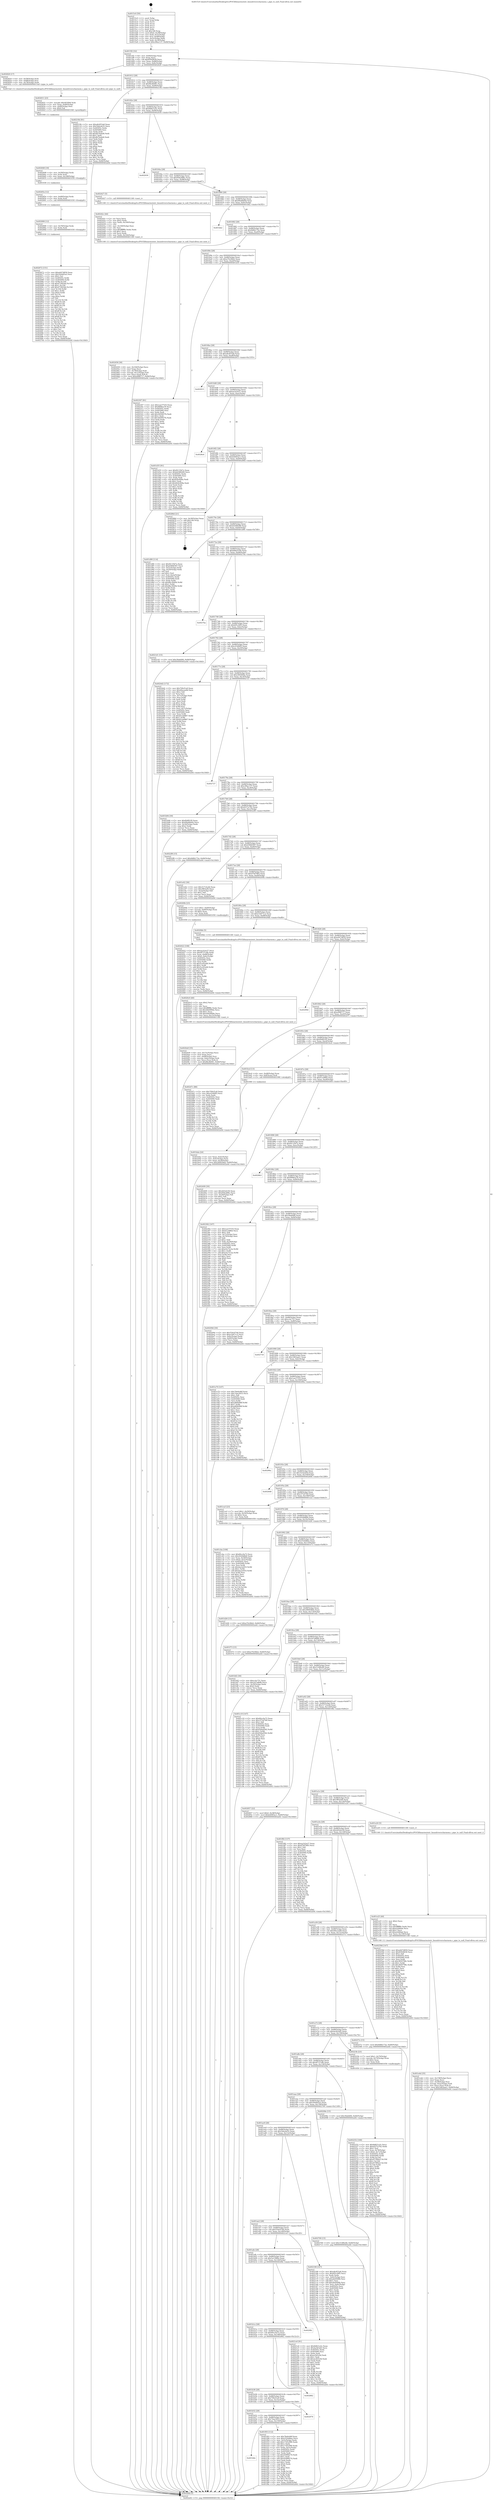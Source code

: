 digraph "0x4015c0" {
  label = "0x4015c0 (/mnt/c/Users/mathe/Desktop/tcc/POCII/binaries/extr_linuxdriverscharmem.c_pipe_to_null_Final-ollvm.out::main(0))"
  labelloc = "t"
  node[shape=record]

  Entry [label="",width=0.3,height=0.3,shape=circle,fillcolor=black,style=filled]
  "0x4015f2" [label="{
     0x4015f2 [32]\l
     | [instrs]\l
     &nbsp;&nbsp;0x4015f2 \<+6\>: mov -0x84(%rbp),%eax\l
     &nbsp;&nbsp;0x4015f8 \<+2\>: mov %eax,%ecx\l
     &nbsp;&nbsp;0x4015fa \<+6\>: sub $0x8592fb58,%ecx\l
     &nbsp;&nbsp;0x401600 \<+6\>: mov %eax,-0x88(%rbp)\l
     &nbsp;&nbsp;0x401606 \<+6\>: mov %ecx,-0x8c(%rbp)\l
     &nbsp;&nbsp;0x40160c \<+6\>: je 0000000000402620 \<main+0x1060\>\l
  }"]
  "0x402620" [label="{
     0x402620 [17]\l
     | [instrs]\l
     &nbsp;&nbsp;0x402620 \<+4\>: mov -0x58(%rbp),%rdi\l
     &nbsp;&nbsp;0x402624 \<+4\>: mov -0x68(%rbp),%rsi\l
     &nbsp;&nbsp;0x402628 \<+4\>: mov -0x78(%rbp),%rdx\l
     &nbsp;&nbsp;0x40262c \<+5\>: call 00000000004015a0 \<pipe_to_null\>\l
     | [calls]\l
     &nbsp;&nbsp;0x4015a0 \{1\} (/mnt/c/Users/mathe/Desktop/tcc/POCII/binaries/extr_linuxdriverscharmem.c_pipe_to_null_Final-ollvm.out::pipe_to_null)\l
  }"]
  "0x401612" [label="{
     0x401612 [28]\l
     | [instrs]\l
     &nbsp;&nbsp;0x401612 \<+5\>: jmp 0000000000401617 \<main+0x57\>\l
     &nbsp;&nbsp;0x401617 \<+6\>: mov -0x88(%rbp),%eax\l
     &nbsp;&nbsp;0x40161d \<+5\>: sub $0x8bcfb081,%eax\l
     &nbsp;&nbsp;0x401622 \<+6\>: mov %eax,-0x90(%rbp)\l
     &nbsp;&nbsp;0x401628 \<+6\>: je 000000000040210b \<main+0xb4b\>\l
  }"]
  Exit [label="",width=0.3,height=0.3,shape=circle,fillcolor=black,style=filled,peripheries=2]
  "0x40210b" [label="{
     0x40210b [91]\l
     | [instrs]\l
     &nbsp;&nbsp;0x40210b \<+5\>: mov $0xa8c853a8,%eax\l
     &nbsp;&nbsp;0x402110 \<+5\>: mov $0x54dcde52,%ecx\l
     &nbsp;&nbsp;0x402115 \<+7\>: mov 0x40505c,%edx\l
     &nbsp;&nbsp;0x40211c \<+7\>: mov 0x405060,%esi\l
     &nbsp;&nbsp;0x402123 \<+2\>: mov %edx,%edi\l
     &nbsp;&nbsp;0x402125 \<+6\>: add $0xdb7babd4,%edi\l
     &nbsp;&nbsp;0x40212b \<+3\>: sub $0x1,%edi\l
     &nbsp;&nbsp;0x40212e \<+6\>: sub $0xdb7babd4,%edi\l
     &nbsp;&nbsp;0x402134 \<+3\>: imul %edi,%edx\l
     &nbsp;&nbsp;0x402137 \<+3\>: and $0x1,%edx\l
     &nbsp;&nbsp;0x40213a \<+3\>: cmp $0x0,%edx\l
     &nbsp;&nbsp;0x40213d \<+4\>: sete %r8b\l
     &nbsp;&nbsp;0x402141 \<+3\>: cmp $0xa,%esi\l
     &nbsp;&nbsp;0x402144 \<+4\>: setl %r9b\l
     &nbsp;&nbsp;0x402148 \<+3\>: mov %r8b,%r10b\l
     &nbsp;&nbsp;0x40214b \<+3\>: and %r9b,%r10b\l
     &nbsp;&nbsp;0x40214e \<+3\>: xor %r9b,%r8b\l
     &nbsp;&nbsp;0x402151 \<+3\>: or %r8b,%r10b\l
     &nbsp;&nbsp;0x402154 \<+4\>: test $0x1,%r10b\l
     &nbsp;&nbsp;0x402158 \<+3\>: cmovne %ecx,%eax\l
     &nbsp;&nbsp;0x40215b \<+6\>: mov %eax,-0x84(%rbp)\l
     &nbsp;&nbsp;0x402161 \<+5\>: jmp 0000000000402a0d \<main+0x144d\>\l
  }"]
  "0x40162e" [label="{
     0x40162e [28]\l
     | [instrs]\l
     &nbsp;&nbsp;0x40162e \<+5\>: jmp 0000000000401633 \<main+0x73\>\l
     &nbsp;&nbsp;0x401633 \<+6\>: mov -0x88(%rbp),%eax\l
     &nbsp;&nbsp;0x401639 \<+5\>: sub $0x8d621a5c,%eax\l
     &nbsp;&nbsp;0x40163e \<+6\>: mov %eax,-0x94(%rbp)\l
     &nbsp;&nbsp;0x401644 \<+6\>: je 0000000000402939 \<main+0x1379\>\l
  }"]
  "0x402672" [label="{
     0x402672 [151]\l
     | [instrs]\l
     &nbsp;&nbsp;0x402672 \<+5\>: mov $0xe647d859,%eax\l
     &nbsp;&nbsp;0x402677 \<+5\>: mov $0x504463a3,%esi\l
     &nbsp;&nbsp;0x40267c \<+2\>: mov $0x1,%cl\l
     &nbsp;&nbsp;0x40267e \<+8\>: mov 0x40505c,%r8d\l
     &nbsp;&nbsp;0x402686 \<+8\>: mov 0x405060,%r9d\l
     &nbsp;&nbsp;0x40268e \<+3\>: mov %r8d,%r10d\l
     &nbsp;&nbsp;0x402691 \<+7\>: sub $0x473f43b4,%r10d\l
     &nbsp;&nbsp;0x402698 \<+4\>: sub $0x1,%r10d\l
     &nbsp;&nbsp;0x40269c \<+7\>: add $0x473f43b4,%r10d\l
     &nbsp;&nbsp;0x4026a3 \<+4\>: imul %r10d,%r8d\l
     &nbsp;&nbsp;0x4026a7 \<+4\>: and $0x1,%r8d\l
     &nbsp;&nbsp;0x4026ab \<+4\>: cmp $0x0,%r8d\l
     &nbsp;&nbsp;0x4026af \<+4\>: sete %r11b\l
     &nbsp;&nbsp;0x4026b3 \<+4\>: cmp $0xa,%r9d\l
     &nbsp;&nbsp;0x4026b7 \<+3\>: setl %bl\l
     &nbsp;&nbsp;0x4026ba \<+3\>: mov %r11b,%r14b\l
     &nbsp;&nbsp;0x4026bd \<+4\>: xor $0xff,%r14b\l
     &nbsp;&nbsp;0x4026c1 \<+3\>: mov %bl,%r15b\l
     &nbsp;&nbsp;0x4026c4 \<+4\>: xor $0xff,%r15b\l
     &nbsp;&nbsp;0x4026c8 \<+3\>: xor $0x1,%cl\l
     &nbsp;&nbsp;0x4026cb \<+3\>: mov %r14b,%r12b\l
     &nbsp;&nbsp;0x4026ce \<+4\>: and $0xff,%r12b\l
     &nbsp;&nbsp;0x4026d2 \<+3\>: and %cl,%r11b\l
     &nbsp;&nbsp;0x4026d5 \<+3\>: mov %r15b,%r13b\l
     &nbsp;&nbsp;0x4026d8 \<+4\>: and $0xff,%r13b\l
     &nbsp;&nbsp;0x4026dc \<+2\>: and %cl,%bl\l
     &nbsp;&nbsp;0x4026de \<+3\>: or %r11b,%r12b\l
     &nbsp;&nbsp;0x4026e1 \<+3\>: or %bl,%r13b\l
     &nbsp;&nbsp;0x4026e4 \<+3\>: xor %r13b,%r12b\l
     &nbsp;&nbsp;0x4026e7 \<+3\>: or %r15b,%r14b\l
     &nbsp;&nbsp;0x4026ea \<+4\>: xor $0xff,%r14b\l
     &nbsp;&nbsp;0x4026ee \<+3\>: or $0x1,%cl\l
     &nbsp;&nbsp;0x4026f1 \<+3\>: and %cl,%r14b\l
     &nbsp;&nbsp;0x4026f4 \<+3\>: or %r14b,%r12b\l
     &nbsp;&nbsp;0x4026f7 \<+4\>: test $0x1,%r12b\l
     &nbsp;&nbsp;0x4026fb \<+3\>: cmovne %esi,%eax\l
     &nbsp;&nbsp;0x4026fe \<+6\>: mov %eax,-0x84(%rbp)\l
     &nbsp;&nbsp;0x402704 \<+5\>: jmp 0000000000402a0d \<main+0x144d\>\l
  }"]
  "0x402939" [label="{
     0x402939\l
  }", style=dashed]
  "0x40164a" [label="{
     0x40164a [28]\l
     | [instrs]\l
     &nbsp;&nbsp;0x40164a \<+5\>: jmp 000000000040164f \<main+0x8f\>\l
     &nbsp;&nbsp;0x40164f \<+6\>: mov -0x88(%rbp),%eax\l
     &nbsp;&nbsp;0x401655 \<+5\>: sub $0x956a488c,%eax\l
     &nbsp;&nbsp;0x40165a \<+6\>: mov %eax,-0x98(%rbp)\l
     &nbsp;&nbsp;0x401660 \<+6\>: je 0000000000402427 \<main+0xe67\>\l
  }"]
  "0x402666" [label="{
     0x402666 [12]\l
     | [instrs]\l
     &nbsp;&nbsp;0x402666 \<+4\>: mov -0x78(%rbp),%rdx\l
     &nbsp;&nbsp;0x40266a \<+3\>: mov %rdx,%rdi\l
     &nbsp;&nbsp;0x40266d \<+5\>: call 0000000000401030 \<free@plt\>\l
     | [calls]\l
     &nbsp;&nbsp;0x401030 \{1\} (unknown)\l
  }"]
  "0x402427" [label="{
     0x402427 [5]\l
     | [instrs]\l
     &nbsp;&nbsp;0x402427 \<+5\>: call 0000000000401160 \<next_i\>\l
     | [calls]\l
     &nbsp;&nbsp;0x401160 \{1\} (/mnt/c/Users/mathe/Desktop/tcc/POCII/binaries/extr_linuxdriverscharmem.c_pipe_to_null_Final-ollvm.out::next_i)\l
  }"]
  "0x401666" [label="{
     0x401666 [28]\l
     | [instrs]\l
     &nbsp;&nbsp;0x401666 \<+5\>: jmp 000000000040166b \<main+0xab\>\l
     &nbsp;&nbsp;0x40166b \<+6\>: mov -0x88(%rbp),%eax\l
     &nbsp;&nbsp;0x401671 \<+5\>: sub $0x99a9b644,%eax\l
     &nbsp;&nbsp;0x401676 \<+6\>: mov %eax,-0x9c(%rbp)\l
     &nbsp;&nbsp;0x40167c \<+6\>: je 0000000000401bb2 \<main+0x5f2\>\l
  }"]
  "0x40265a" [label="{
     0x40265a [12]\l
     | [instrs]\l
     &nbsp;&nbsp;0x40265a \<+4\>: mov -0x68(%rbp),%rdx\l
     &nbsp;&nbsp;0x40265e \<+3\>: mov %rdx,%rdi\l
     &nbsp;&nbsp;0x402661 \<+5\>: call 0000000000401030 \<free@plt\>\l
     | [calls]\l
     &nbsp;&nbsp;0x401030 \{1\} (unknown)\l
  }"]
  "0x401bb2" [label="{
     0x401bb2\l
  }", style=dashed]
  "0x401682" [label="{
     0x401682 [28]\l
     | [instrs]\l
     &nbsp;&nbsp;0x401682 \<+5\>: jmp 0000000000401687 \<main+0xc7\>\l
     &nbsp;&nbsp;0x401687 \<+6\>: mov -0x88(%rbp),%eax\l
     &nbsp;&nbsp;0x40168d \<+5\>: sub $0x9d6b172e,%eax\l
     &nbsp;&nbsp;0x401692 \<+6\>: mov %eax,-0xa0(%rbp)\l
     &nbsp;&nbsp;0x401698 \<+6\>: je 0000000000402307 \<main+0xd47\>\l
  }"]
  "0x402648" [label="{
     0x402648 [18]\l
     | [instrs]\l
     &nbsp;&nbsp;0x402648 \<+4\>: mov -0x58(%rbp),%rdx\l
     &nbsp;&nbsp;0x40264c \<+3\>: mov %rdx,%rdi\l
     &nbsp;&nbsp;0x40264f \<+6\>: mov %eax,-0x168(%rbp)\l
     &nbsp;&nbsp;0x402655 \<+5\>: call 0000000000401030 \<free@plt\>\l
     | [calls]\l
     &nbsp;&nbsp;0x401030 \{1\} (unknown)\l
  }"]
  "0x402307" [label="{
     0x402307 [91]\l
     | [instrs]\l
     &nbsp;&nbsp;0x402307 \<+5\>: mov $0x1ae37535,%eax\l
     &nbsp;&nbsp;0x40230c \<+5\>: mov $0xf999ea76,%ecx\l
     &nbsp;&nbsp;0x402311 \<+7\>: mov 0x40505c,%edx\l
     &nbsp;&nbsp;0x402318 \<+7\>: mov 0x405060,%esi\l
     &nbsp;&nbsp;0x40231f \<+2\>: mov %edx,%edi\l
     &nbsp;&nbsp;0x402321 \<+6\>: add $0x3d50637b,%edi\l
     &nbsp;&nbsp;0x402327 \<+3\>: sub $0x1,%edi\l
     &nbsp;&nbsp;0x40232a \<+6\>: sub $0x3d50637b,%edi\l
     &nbsp;&nbsp;0x402330 \<+3\>: imul %edi,%edx\l
     &nbsp;&nbsp;0x402333 \<+3\>: and $0x1,%edx\l
     &nbsp;&nbsp;0x402336 \<+3\>: cmp $0x0,%edx\l
     &nbsp;&nbsp;0x402339 \<+4\>: sete %r8b\l
     &nbsp;&nbsp;0x40233d \<+3\>: cmp $0xa,%esi\l
     &nbsp;&nbsp;0x402340 \<+4\>: setl %r9b\l
     &nbsp;&nbsp;0x402344 \<+3\>: mov %r8b,%r10b\l
     &nbsp;&nbsp;0x402347 \<+3\>: and %r9b,%r10b\l
     &nbsp;&nbsp;0x40234a \<+3\>: xor %r9b,%r8b\l
     &nbsp;&nbsp;0x40234d \<+3\>: or %r8b,%r10b\l
     &nbsp;&nbsp;0x402350 \<+4\>: test $0x1,%r10b\l
     &nbsp;&nbsp;0x402354 \<+3\>: cmovne %ecx,%eax\l
     &nbsp;&nbsp;0x402357 \<+6\>: mov %eax,-0x84(%rbp)\l
     &nbsp;&nbsp;0x40235d \<+5\>: jmp 0000000000402a0d \<main+0x144d\>\l
  }"]
  "0x40169e" [label="{
     0x40169e [28]\l
     | [instrs]\l
     &nbsp;&nbsp;0x40169e \<+5\>: jmp 00000000004016a3 \<main+0xe3\>\l
     &nbsp;&nbsp;0x4016a3 \<+6\>: mov -0x88(%rbp),%eax\l
     &nbsp;&nbsp;0x4016a9 \<+5\>: sub $0xa70c0bb2,%eax\l
     &nbsp;&nbsp;0x4016ae \<+6\>: mov %eax,-0xa4(%rbp)\l
     &nbsp;&nbsp;0x4016b4 \<+6\>: je 0000000000401d35 \<main+0x775\>\l
  }"]
  "0x402631" [label="{
     0x402631 [23]\l
     | [instrs]\l
     &nbsp;&nbsp;0x402631 \<+10\>: movabs $0x4030b6,%rdi\l
     &nbsp;&nbsp;0x40263b \<+3\>: mov %eax,-0x80(%rbp)\l
     &nbsp;&nbsp;0x40263e \<+3\>: mov -0x80(%rbp),%esi\l
     &nbsp;&nbsp;0x402641 \<+2\>: mov $0x0,%al\l
     &nbsp;&nbsp;0x402643 \<+5\>: call 0000000000401040 \<printf@plt\>\l
     | [calls]\l
     &nbsp;&nbsp;0x401040 \{1\} (unknown)\l
  }"]
  "0x401d35" [label="{
     0x401d35 [91]\l
     | [instrs]\l
     &nbsp;&nbsp;0x401d35 \<+5\>: mov $0xf4133b7e,%eax\l
     &nbsp;&nbsp;0x401d3a \<+5\>: mov $0xb4368289,%ecx\l
     &nbsp;&nbsp;0x401d3f \<+7\>: mov 0x40505c,%edx\l
     &nbsp;&nbsp;0x401d46 \<+7\>: mov 0x405060,%esi\l
     &nbsp;&nbsp;0x401d4d \<+2\>: mov %edx,%edi\l
     &nbsp;&nbsp;0x401d4f \<+6\>: sub $0x829c608a,%edi\l
     &nbsp;&nbsp;0x401d55 \<+3\>: sub $0x1,%edi\l
     &nbsp;&nbsp;0x401d58 \<+6\>: add $0x829c608a,%edi\l
     &nbsp;&nbsp;0x401d5e \<+3\>: imul %edi,%edx\l
     &nbsp;&nbsp;0x401d61 \<+3\>: and $0x1,%edx\l
     &nbsp;&nbsp;0x401d64 \<+3\>: cmp $0x0,%edx\l
     &nbsp;&nbsp;0x401d67 \<+4\>: sete %r8b\l
     &nbsp;&nbsp;0x401d6b \<+3\>: cmp $0xa,%esi\l
     &nbsp;&nbsp;0x401d6e \<+4\>: setl %r9b\l
     &nbsp;&nbsp;0x401d72 \<+3\>: mov %r8b,%r10b\l
     &nbsp;&nbsp;0x401d75 \<+3\>: and %r9b,%r10b\l
     &nbsp;&nbsp;0x401d78 \<+3\>: xor %r9b,%r8b\l
     &nbsp;&nbsp;0x401d7b \<+3\>: or %r8b,%r10b\l
     &nbsp;&nbsp;0x401d7e \<+4\>: test $0x1,%r10b\l
     &nbsp;&nbsp;0x401d82 \<+3\>: cmovne %ecx,%eax\l
     &nbsp;&nbsp;0x401d85 \<+6\>: mov %eax,-0x84(%rbp)\l
     &nbsp;&nbsp;0x401d8b \<+5\>: jmp 0000000000402a0d \<main+0x144d\>\l
  }"]
  "0x4016ba" [label="{
     0x4016ba [28]\l
     | [instrs]\l
     &nbsp;&nbsp;0x4016ba \<+5\>: jmp 00000000004016bf \<main+0xff\>\l
     &nbsp;&nbsp;0x4016bf \<+6\>: mov -0x88(%rbp),%eax\l
     &nbsp;&nbsp;0x4016c5 \<+5\>: sub $0xa8c853a8,%eax\l
     &nbsp;&nbsp;0x4016ca \<+6\>: mov %eax,-0xa8(%rbp)\l
     &nbsp;&nbsp;0x4016d0 \<+6\>: je 0000000000402915 \<main+0x1355\>\l
  }"]
  "0x402458" [label="{
     0x402458 [36]\l
     | [instrs]\l
     &nbsp;&nbsp;0x402458 \<+6\>: mov -0x164(%rbp),%ecx\l
     &nbsp;&nbsp;0x40245e \<+3\>: imul %eax,%ecx\l
     &nbsp;&nbsp;0x402461 \<+4\>: mov -0x78(%rbp),%rdi\l
     &nbsp;&nbsp;0x402465 \<+4\>: movslq -0x7c(%rbp),%r8\l
     &nbsp;&nbsp;0x402469 \<+4\>: mov %ecx,(%rdi,%r8,4)\l
     &nbsp;&nbsp;0x40246d \<+10\>: movl $0xef9f6717,-0x84(%rbp)\l
     &nbsp;&nbsp;0x402477 \<+5\>: jmp 0000000000402a0d \<main+0x144d\>\l
  }"]
  "0x402915" [label="{
     0x402915\l
  }", style=dashed]
  "0x4016d6" [label="{
     0x4016d6 [28]\l
     | [instrs]\l
     &nbsp;&nbsp;0x4016d6 \<+5\>: jmp 00000000004016db \<main+0x11b\>\l
     &nbsp;&nbsp;0x4016db \<+6\>: mov -0x88(%rbp),%eax\l
     &nbsp;&nbsp;0x4016e1 \<+5\>: sub $0xaa1b3e27,%eax\l
     &nbsp;&nbsp;0x4016e6 \<+6\>: mov %eax,-0xac(%rbp)\l
     &nbsp;&nbsp;0x4016ec \<+6\>: je 00000000004028e4 \<main+0x1324\>\l
  }"]
  "0x40242c" [label="{
     0x40242c [44]\l
     | [instrs]\l
     &nbsp;&nbsp;0x40242c \<+2\>: xor %ecx,%ecx\l
     &nbsp;&nbsp;0x40242e \<+5\>: mov $0x2,%edx\l
     &nbsp;&nbsp;0x402433 \<+6\>: mov %edx,-0x160(%rbp)\l
     &nbsp;&nbsp;0x402439 \<+1\>: cltd\l
     &nbsp;&nbsp;0x40243a \<+6\>: mov -0x160(%rbp),%esi\l
     &nbsp;&nbsp;0x402440 \<+2\>: idiv %esi\l
     &nbsp;&nbsp;0x402442 \<+6\>: imul $0xfffffffe,%edx,%edx\l
     &nbsp;&nbsp;0x402448 \<+3\>: sub $0x1,%ecx\l
     &nbsp;&nbsp;0x40244b \<+2\>: sub %ecx,%edx\l
     &nbsp;&nbsp;0x40244d \<+6\>: mov %edx,-0x164(%rbp)\l
     &nbsp;&nbsp;0x402453 \<+5\>: call 0000000000401160 \<next_i\>\l
     | [calls]\l
     &nbsp;&nbsp;0x401160 \{1\} (/mnt/c/Users/mathe/Desktop/tcc/POCII/binaries/extr_linuxdriverscharmem.c_pipe_to_null_Final-ollvm.out::next_i)\l
  }"]
  "0x4028e4" [label="{
     0x4028e4\l
  }", style=dashed]
  "0x4016f2" [label="{
     0x4016f2 [28]\l
     | [instrs]\l
     &nbsp;&nbsp;0x4016f2 \<+5\>: jmp 00000000004016f7 \<main+0x137\>\l
     &nbsp;&nbsp;0x4016f7 \<+6\>: mov -0x88(%rbp),%eax\l
     &nbsp;&nbsp;0x4016fd \<+5\>: sub $0xb4085ac1,%eax\l
     &nbsp;&nbsp;0x401702 \<+6\>: mov %eax,-0xb0(%rbp)\l
     &nbsp;&nbsp;0x401708 \<+6\>: je 000000000040286d \<main+0x12ad\>\l
  }"]
  "0x402252" [label="{
     0x402252 [166]\l
     | [instrs]\l
     &nbsp;&nbsp;0x402252 \<+5\>: mov $0x8d621a5c,%ecx\l
     &nbsp;&nbsp;0x402257 \<+5\>: mov $0xd257a762,%edx\l
     &nbsp;&nbsp;0x40225c \<+3\>: mov $0x1,%sil\l
     &nbsp;&nbsp;0x40225f \<+4\>: mov %rax,-0x78(%rbp)\l
     &nbsp;&nbsp;0x402263 \<+7\>: movl $0x0,-0x7c(%rbp)\l
     &nbsp;&nbsp;0x40226a \<+8\>: mov 0x40505c,%r8d\l
     &nbsp;&nbsp;0x402272 \<+8\>: mov 0x405060,%r9d\l
     &nbsp;&nbsp;0x40227a \<+3\>: mov %r8d,%r10d\l
     &nbsp;&nbsp;0x40227d \<+7\>: add $0x457f90e5,%r10d\l
     &nbsp;&nbsp;0x402284 \<+4\>: sub $0x1,%r10d\l
     &nbsp;&nbsp;0x402288 \<+7\>: sub $0x457f90e5,%r10d\l
     &nbsp;&nbsp;0x40228f \<+4\>: imul %r10d,%r8d\l
     &nbsp;&nbsp;0x402293 \<+4\>: and $0x1,%r8d\l
     &nbsp;&nbsp;0x402297 \<+4\>: cmp $0x0,%r8d\l
     &nbsp;&nbsp;0x40229b \<+4\>: sete %r11b\l
     &nbsp;&nbsp;0x40229f \<+4\>: cmp $0xa,%r9d\l
     &nbsp;&nbsp;0x4022a3 \<+3\>: setl %bl\l
     &nbsp;&nbsp;0x4022a6 \<+3\>: mov %r11b,%r14b\l
     &nbsp;&nbsp;0x4022a9 \<+4\>: xor $0xff,%r14b\l
     &nbsp;&nbsp;0x4022ad \<+3\>: mov %bl,%r15b\l
     &nbsp;&nbsp;0x4022b0 \<+4\>: xor $0xff,%r15b\l
     &nbsp;&nbsp;0x4022b4 \<+4\>: xor $0x0,%sil\l
     &nbsp;&nbsp;0x4022b8 \<+3\>: mov %r14b,%r12b\l
     &nbsp;&nbsp;0x4022bb \<+4\>: and $0x0,%r12b\l
     &nbsp;&nbsp;0x4022bf \<+3\>: and %sil,%r11b\l
     &nbsp;&nbsp;0x4022c2 \<+3\>: mov %r15b,%r13b\l
     &nbsp;&nbsp;0x4022c5 \<+4\>: and $0x0,%r13b\l
     &nbsp;&nbsp;0x4022c9 \<+3\>: and %sil,%bl\l
     &nbsp;&nbsp;0x4022cc \<+3\>: or %r11b,%r12b\l
     &nbsp;&nbsp;0x4022cf \<+3\>: or %bl,%r13b\l
     &nbsp;&nbsp;0x4022d2 \<+3\>: xor %r13b,%r12b\l
     &nbsp;&nbsp;0x4022d5 \<+3\>: or %r15b,%r14b\l
     &nbsp;&nbsp;0x4022d8 \<+4\>: xor $0xff,%r14b\l
     &nbsp;&nbsp;0x4022dc \<+4\>: or $0x0,%sil\l
     &nbsp;&nbsp;0x4022e0 \<+3\>: and %sil,%r14b\l
     &nbsp;&nbsp;0x4022e3 \<+3\>: or %r14b,%r12b\l
     &nbsp;&nbsp;0x4022e6 \<+4\>: test $0x1,%r12b\l
     &nbsp;&nbsp;0x4022ea \<+3\>: cmovne %edx,%ecx\l
     &nbsp;&nbsp;0x4022ed \<+6\>: mov %ecx,-0x84(%rbp)\l
     &nbsp;&nbsp;0x4022f3 \<+5\>: jmp 0000000000402a0d \<main+0x144d\>\l
  }"]
  "0x40286d" [label="{
     0x40286d [21]\l
     | [instrs]\l
     &nbsp;&nbsp;0x40286d \<+3\>: mov -0x38(%rbp),%eax\l
     &nbsp;&nbsp;0x402870 \<+7\>: add $0x148,%rsp\l
     &nbsp;&nbsp;0x402877 \<+1\>: pop %rbx\l
     &nbsp;&nbsp;0x402878 \<+2\>: pop %r12\l
     &nbsp;&nbsp;0x40287a \<+2\>: pop %r13\l
     &nbsp;&nbsp;0x40287c \<+2\>: pop %r14\l
     &nbsp;&nbsp;0x40287e \<+2\>: pop %r15\l
     &nbsp;&nbsp;0x402880 \<+1\>: pop %rbp\l
     &nbsp;&nbsp;0x402881 \<+1\>: ret\l
  }"]
  "0x40170e" [label="{
     0x40170e [28]\l
     | [instrs]\l
     &nbsp;&nbsp;0x40170e \<+5\>: jmp 0000000000401713 \<main+0x153\>\l
     &nbsp;&nbsp;0x401713 \<+6\>: mov -0x88(%rbp),%eax\l
     &nbsp;&nbsp;0x401719 \<+5\>: sub $0xb4368289,%eax\l
     &nbsp;&nbsp;0x40171e \<+6\>: mov %eax,-0xb4(%rbp)\l
     &nbsp;&nbsp;0x401724 \<+6\>: je 0000000000401d90 \<main+0x7d0\>\l
  }"]
  "0x4020e8" [label="{
     0x4020e8 [35]\l
     | [instrs]\l
     &nbsp;&nbsp;0x4020e8 \<+6\>: mov -0x15c(%rbp),%ecx\l
     &nbsp;&nbsp;0x4020ee \<+3\>: imul %eax,%ecx\l
     &nbsp;&nbsp;0x4020f1 \<+4\>: mov -0x68(%rbp),%rsi\l
     &nbsp;&nbsp;0x4020f5 \<+4\>: movslq -0x6c(%rbp),%rdi\l
     &nbsp;&nbsp;0x4020f9 \<+3\>: mov %ecx,(%rsi,%rdi,4)\l
     &nbsp;&nbsp;0x4020fc \<+10\>: movl $0x8bcfb081,-0x84(%rbp)\l
     &nbsp;&nbsp;0x402106 \<+5\>: jmp 0000000000402a0d \<main+0x144d\>\l
  }"]
  "0x401d90" [label="{
     0x401d90 [114]\l
     | [instrs]\l
     &nbsp;&nbsp;0x401d90 \<+5\>: mov $0xf4133b7e,%eax\l
     &nbsp;&nbsp;0x401d95 \<+5\>: mov $0xd36b6367,%ecx\l
     &nbsp;&nbsp;0x401d9a \<+3\>: mov -0x5c(%rbp),%edx\l
     &nbsp;&nbsp;0x401d9d \<+3\>: cmp -0x50(%rbp),%edx\l
     &nbsp;&nbsp;0x401da0 \<+4\>: setl %sil\l
     &nbsp;&nbsp;0x401da4 \<+4\>: and $0x1,%sil\l
     &nbsp;&nbsp;0x401da8 \<+4\>: mov %sil,-0x2a(%rbp)\l
     &nbsp;&nbsp;0x401dac \<+7\>: mov 0x40505c,%edx\l
     &nbsp;&nbsp;0x401db3 \<+7\>: mov 0x405060,%edi\l
     &nbsp;&nbsp;0x401dba \<+3\>: mov %edx,%r8d\l
     &nbsp;&nbsp;0x401dbd \<+7\>: sub $0x8bc3640b,%r8d\l
     &nbsp;&nbsp;0x401dc4 \<+4\>: sub $0x1,%r8d\l
     &nbsp;&nbsp;0x401dc8 \<+7\>: add $0x8bc3640b,%r8d\l
     &nbsp;&nbsp;0x401dcf \<+4\>: imul %r8d,%edx\l
     &nbsp;&nbsp;0x401dd3 \<+3\>: and $0x1,%edx\l
     &nbsp;&nbsp;0x401dd6 \<+3\>: cmp $0x0,%edx\l
     &nbsp;&nbsp;0x401dd9 \<+4\>: sete %sil\l
     &nbsp;&nbsp;0x401ddd \<+3\>: cmp $0xa,%edi\l
     &nbsp;&nbsp;0x401de0 \<+4\>: setl %r9b\l
     &nbsp;&nbsp;0x401de4 \<+3\>: mov %sil,%r10b\l
     &nbsp;&nbsp;0x401de7 \<+3\>: and %r9b,%r10b\l
     &nbsp;&nbsp;0x401dea \<+3\>: xor %r9b,%sil\l
     &nbsp;&nbsp;0x401ded \<+3\>: or %sil,%r10b\l
     &nbsp;&nbsp;0x401df0 \<+4\>: test $0x1,%r10b\l
     &nbsp;&nbsp;0x401df4 \<+3\>: cmovne %ecx,%eax\l
     &nbsp;&nbsp;0x401df7 \<+6\>: mov %eax,-0x84(%rbp)\l
     &nbsp;&nbsp;0x401dfd \<+5\>: jmp 0000000000402a0d \<main+0x144d\>\l
  }"]
  "0x40172a" [label="{
     0x40172a [28]\l
     | [instrs]\l
     &nbsp;&nbsp;0x40172a \<+5\>: jmp 000000000040172f \<main+0x16f\>\l
     &nbsp;&nbsp;0x40172f \<+6\>: mov -0x88(%rbp),%eax\l
     &nbsp;&nbsp;0x401735 \<+5\>: sub $0xb6be5c40,%eax\l
     &nbsp;&nbsp;0x40173a \<+6\>: mov %eax,-0xb8(%rbp)\l
     &nbsp;&nbsp;0x401740 \<+6\>: je 00000000004027ba \<main+0x11fa\>\l
  }"]
  "0x4020c0" [label="{
     0x4020c0 [40]\l
     | [instrs]\l
     &nbsp;&nbsp;0x4020c0 \<+5\>: mov $0x2,%ecx\l
     &nbsp;&nbsp;0x4020c5 \<+1\>: cltd\l
     &nbsp;&nbsp;0x4020c6 \<+2\>: idiv %ecx\l
     &nbsp;&nbsp;0x4020c8 \<+6\>: imul $0xfffffffe,%edx,%ecx\l
     &nbsp;&nbsp;0x4020ce \<+6\>: sub $0x44b499de,%ecx\l
     &nbsp;&nbsp;0x4020d4 \<+3\>: add $0x1,%ecx\l
     &nbsp;&nbsp;0x4020d7 \<+6\>: add $0x44b499de,%ecx\l
     &nbsp;&nbsp;0x4020dd \<+6\>: mov %ecx,-0x15c(%rbp)\l
     &nbsp;&nbsp;0x4020e3 \<+5\>: call 0000000000401160 \<next_i\>\l
     | [calls]\l
     &nbsp;&nbsp;0x401160 \{1\} (/mnt/c/Users/mathe/Desktop/tcc/POCII/binaries/extr_linuxdriverscharmem.c_pipe_to_null_Final-ollvm.out::next_i)\l
  }"]
  "0x4027ba" [label="{
     0x4027ba\l
  }", style=dashed]
  "0x401746" [label="{
     0x401746 [28]\l
     | [instrs]\l
     &nbsp;&nbsp;0x401746 \<+5\>: jmp 000000000040174b \<main+0x18b\>\l
     &nbsp;&nbsp;0x40174b \<+6\>: mov -0x88(%rbp),%eax\l
     &nbsp;&nbsp;0x401751 \<+5\>: sub $0xbf5c29f5,%eax\l
     &nbsp;&nbsp;0x401756 \<+6\>: mov %eax,-0xbc(%rbp)\l
     &nbsp;&nbsp;0x40175c \<+6\>: je 00000000004021d1 \<main+0xc11\>\l
  }"]
  "0x402022" [label="{
     0x402022 [108]\l
     | [instrs]\l
     &nbsp;&nbsp;0x402022 \<+5\>: mov $0xaa1b3e27,%ecx\l
     &nbsp;&nbsp;0x402027 \<+5\>: mov $0x4f737c6b,%edx\l
     &nbsp;&nbsp;0x40202c \<+4\>: mov %rax,-0x68(%rbp)\l
     &nbsp;&nbsp;0x402030 \<+7\>: movl $0x0,-0x6c(%rbp)\l
     &nbsp;&nbsp;0x402037 \<+7\>: mov 0x40505c,%esi\l
     &nbsp;&nbsp;0x40203e \<+8\>: mov 0x405060,%r8d\l
     &nbsp;&nbsp;0x402046 \<+3\>: mov %esi,%r9d\l
     &nbsp;&nbsp;0x402049 \<+7\>: sub $0x5cc65a46,%r9d\l
     &nbsp;&nbsp;0x402050 \<+4\>: sub $0x1,%r9d\l
     &nbsp;&nbsp;0x402054 \<+7\>: add $0x5cc65a46,%r9d\l
     &nbsp;&nbsp;0x40205b \<+4\>: imul %r9d,%esi\l
     &nbsp;&nbsp;0x40205f \<+3\>: and $0x1,%esi\l
     &nbsp;&nbsp;0x402062 \<+3\>: cmp $0x0,%esi\l
     &nbsp;&nbsp;0x402065 \<+4\>: sete %r10b\l
     &nbsp;&nbsp;0x402069 \<+4\>: cmp $0xa,%r8d\l
     &nbsp;&nbsp;0x40206d \<+4\>: setl %r11b\l
     &nbsp;&nbsp;0x402071 \<+3\>: mov %r10b,%bl\l
     &nbsp;&nbsp;0x402074 \<+3\>: and %r11b,%bl\l
     &nbsp;&nbsp;0x402077 \<+3\>: xor %r11b,%r10b\l
     &nbsp;&nbsp;0x40207a \<+3\>: or %r10b,%bl\l
     &nbsp;&nbsp;0x40207d \<+3\>: test $0x1,%bl\l
     &nbsp;&nbsp;0x402080 \<+3\>: cmovne %edx,%ecx\l
     &nbsp;&nbsp;0x402083 \<+6\>: mov %ecx,-0x84(%rbp)\l
     &nbsp;&nbsp;0x402089 \<+5\>: jmp 0000000000402a0d \<main+0x144d\>\l
  }"]
  "0x4021d1" [label="{
     0x4021d1 [15]\l
     | [instrs]\l
     &nbsp;&nbsp;0x4021d1 \<+10\>: movl $0x39a6d06,-0x84(%rbp)\l
     &nbsp;&nbsp;0x4021db \<+5\>: jmp 0000000000402a0d \<main+0x144d\>\l
  }"]
  "0x401762" [label="{
     0x401762 [28]\l
     | [instrs]\l
     &nbsp;&nbsp;0x401762 \<+5\>: jmp 0000000000401767 \<main+0x1a7\>\l
     &nbsp;&nbsp;0x401767 \<+6\>: mov -0x88(%rbp),%eax\l
     &nbsp;&nbsp;0x40176d \<+5\>: sub $0xc034fdf3,%eax\l
     &nbsp;&nbsp;0x401772 \<+6\>: mov %eax,-0xc0(%rbp)\l
     &nbsp;&nbsp;0x401778 \<+6\>: je 00000000004024d2 \<main+0xf12\>\l
  }"]
  "0x401b6e" [label="{
     0x401b6e\l
  }", style=dashed]
  "0x4024d2" [label="{
     0x4024d2 [172]\l
     | [instrs]\l
     &nbsp;&nbsp;0x4024d2 \<+5\>: mov $0x709cf1a9,%eax\l
     &nbsp;&nbsp;0x4024d7 \<+5\>: mov $0x49ecea9d,%ecx\l
     &nbsp;&nbsp;0x4024dc \<+2\>: mov $0x1,%dl\l
     &nbsp;&nbsp;0x4024de \<+2\>: xor %esi,%esi\l
     &nbsp;&nbsp;0x4024e0 \<+3\>: mov -0x7c(%rbp),%edi\l
     &nbsp;&nbsp;0x4024e3 \<+3\>: mov %esi,%r8d\l
     &nbsp;&nbsp;0x4024e6 \<+3\>: sub %edi,%r8d\l
     &nbsp;&nbsp;0x4024e9 \<+2\>: mov %esi,%edi\l
     &nbsp;&nbsp;0x4024eb \<+3\>: sub $0x1,%edi\l
     &nbsp;&nbsp;0x4024ee \<+3\>: add %edi,%r8d\l
     &nbsp;&nbsp;0x4024f1 \<+3\>: sub %r8d,%esi\l
     &nbsp;&nbsp;0x4024f4 \<+3\>: mov %esi,-0x7c(%rbp)\l
     &nbsp;&nbsp;0x4024f7 \<+7\>: mov 0x40505c,%esi\l
     &nbsp;&nbsp;0x4024fe \<+7\>: mov 0x405060,%edi\l
     &nbsp;&nbsp;0x402505 \<+3\>: mov %esi,%r8d\l
     &nbsp;&nbsp;0x402508 \<+7\>: sub $0x81ea6867,%r8d\l
     &nbsp;&nbsp;0x40250f \<+4\>: sub $0x1,%r8d\l
     &nbsp;&nbsp;0x402513 \<+7\>: add $0x81ea6867,%r8d\l
     &nbsp;&nbsp;0x40251a \<+4\>: imul %r8d,%esi\l
     &nbsp;&nbsp;0x40251e \<+3\>: and $0x1,%esi\l
     &nbsp;&nbsp;0x402521 \<+3\>: cmp $0x0,%esi\l
     &nbsp;&nbsp;0x402524 \<+4\>: sete %r9b\l
     &nbsp;&nbsp;0x402528 \<+3\>: cmp $0xa,%edi\l
     &nbsp;&nbsp;0x40252b \<+4\>: setl %r10b\l
     &nbsp;&nbsp;0x40252f \<+3\>: mov %r9b,%r11b\l
     &nbsp;&nbsp;0x402532 \<+4\>: xor $0xff,%r11b\l
     &nbsp;&nbsp;0x402536 \<+3\>: mov %r10b,%bl\l
     &nbsp;&nbsp;0x402539 \<+3\>: xor $0xff,%bl\l
     &nbsp;&nbsp;0x40253c \<+3\>: xor $0x0,%dl\l
     &nbsp;&nbsp;0x40253f \<+3\>: mov %r11b,%r14b\l
     &nbsp;&nbsp;0x402542 \<+4\>: and $0x0,%r14b\l
     &nbsp;&nbsp;0x402546 \<+3\>: and %dl,%r9b\l
     &nbsp;&nbsp;0x402549 \<+3\>: mov %bl,%r15b\l
     &nbsp;&nbsp;0x40254c \<+4\>: and $0x0,%r15b\l
     &nbsp;&nbsp;0x402550 \<+3\>: and %dl,%r10b\l
     &nbsp;&nbsp;0x402553 \<+3\>: or %r9b,%r14b\l
     &nbsp;&nbsp;0x402556 \<+3\>: or %r10b,%r15b\l
     &nbsp;&nbsp;0x402559 \<+3\>: xor %r15b,%r14b\l
     &nbsp;&nbsp;0x40255c \<+3\>: or %bl,%r11b\l
     &nbsp;&nbsp;0x40255f \<+4\>: xor $0xff,%r11b\l
     &nbsp;&nbsp;0x402563 \<+3\>: or $0x0,%dl\l
     &nbsp;&nbsp;0x402566 \<+3\>: and %dl,%r11b\l
     &nbsp;&nbsp;0x402569 \<+3\>: or %r11b,%r14b\l
     &nbsp;&nbsp;0x40256c \<+4\>: test $0x1,%r14b\l
     &nbsp;&nbsp;0x402570 \<+3\>: cmovne %ecx,%eax\l
     &nbsp;&nbsp;0x402573 \<+6\>: mov %eax,-0x84(%rbp)\l
     &nbsp;&nbsp;0x402579 \<+5\>: jmp 0000000000402a0d \<main+0x144d\>\l
  }"]
  "0x40177e" [label="{
     0x40177e [28]\l
     | [instrs]\l
     &nbsp;&nbsp;0x40177e \<+5\>: jmp 0000000000401783 \<main+0x1c3\>\l
     &nbsp;&nbsp;0x401783 \<+6\>: mov -0x88(%rbp),%eax\l
     &nbsp;&nbsp;0x401789 \<+5\>: sub $0xc083b6da,%eax\l
     &nbsp;&nbsp;0x40178e \<+6\>: mov %eax,-0xc4(%rbp)\l
     &nbsp;&nbsp;0x401794 \<+6\>: je 0000000000402727 \<main+0x1167\>\l
  }"]
  "0x401f03" [label="{
     0x401f03 [112]\l
     | [instrs]\l
     &nbsp;&nbsp;0x401f03 \<+5\>: mov $0x78e8c66f,%eax\l
     &nbsp;&nbsp;0x401f08 \<+5\>: mov $0x2524d8ee,%ecx\l
     &nbsp;&nbsp;0x401f0d \<+3\>: mov -0x5c(%rbp),%edx\l
     &nbsp;&nbsp;0x401f10 \<+6\>: add $0x17d5c096,%edx\l
     &nbsp;&nbsp;0x401f16 \<+3\>: add $0x1,%edx\l
     &nbsp;&nbsp;0x401f19 \<+6\>: sub $0x17d5c096,%edx\l
     &nbsp;&nbsp;0x401f1f \<+3\>: mov %edx,-0x5c(%rbp)\l
     &nbsp;&nbsp;0x401f22 \<+7\>: mov 0x40505c,%edx\l
     &nbsp;&nbsp;0x401f29 \<+7\>: mov 0x405060,%esi\l
     &nbsp;&nbsp;0x401f30 \<+2\>: mov %edx,%edi\l
     &nbsp;&nbsp;0x401f32 \<+6\>: sub $0x45996274,%edi\l
     &nbsp;&nbsp;0x401f38 \<+3\>: sub $0x1,%edi\l
     &nbsp;&nbsp;0x401f3b \<+6\>: add $0x45996274,%edi\l
     &nbsp;&nbsp;0x401f41 \<+3\>: imul %edi,%edx\l
     &nbsp;&nbsp;0x401f44 \<+3\>: and $0x1,%edx\l
     &nbsp;&nbsp;0x401f47 \<+3\>: cmp $0x0,%edx\l
     &nbsp;&nbsp;0x401f4a \<+4\>: sete %r8b\l
     &nbsp;&nbsp;0x401f4e \<+3\>: cmp $0xa,%esi\l
     &nbsp;&nbsp;0x401f51 \<+4\>: setl %r9b\l
     &nbsp;&nbsp;0x401f55 \<+3\>: mov %r8b,%r10b\l
     &nbsp;&nbsp;0x401f58 \<+3\>: and %r9b,%r10b\l
     &nbsp;&nbsp;0x401f5b \<+3\>: xor %r9b,%r8b\l
     &nbsp;&nbsp;0x401f5e \<+3\>: or %r8b,%r10b\l
     &nbsp;&nbsp;0x401f61 \<+4\>: test $0x1,%r10b\l
     &nbsp;&nbsp;0x401f65 \<+3\>: cmovne %ecx,%eax\l
     &nbsp;&nbsp;0x401f68 \<+6\>: mov %eax,-0x84(%rbp)\l
     &nbsp;&nbsp;0x401f6e \<+5\>: jmp 0000000000402a0d \<main+0x144d\>\l
  }"]
  "0x402727" [label="{
     0x402727\l
  }", style=dashed]
  "0x40179a" [label="{
     0x40179a [28]\l
     | [instrs]\l
     &nbsp;&nbsp;0x40179a \<+5\>: jmp 000000000040179f \<main+0x1df\>\l
     &nbsp;&nbsp;0x40179f \<+6\>: mov -0x88(%rbp),%eax\l
     &nbsp;&nbsp;0x4017a5 \<+5\>: sub $0xc96ac137,%eax\l
     &nbsp;&nbsp;0x4017aa \<+6\>: mov %eax,-0xc8(%rbp)\l
     &nbsp;&nbsp;0x4017b0 \<+6\>: je 0000000000401b94 \<main+0x5d4\>\l
  }"]
  "0x401b52" [label="{
     0x401b52 [28]\l
     | [instrs]\l
     &nbsp;&nbsp;0x401b52 \<+5\>: jmp 0000000000401b57 \<main+0x597\>\l
     &nbsp;&nbsp;0x401b57 \<+6\>: mov -0x88(%rbp),%eax\l
     &nbsp;&nbsp;0x401b5d \<+5\>: sub $0x74ae3053,%eax\l
     &nbsp;&nbsp;0x401b62 \<+6\>: mov %eax,-0x150(%rbp)\l
     &nbsp;&nbsp;0x401b68 \<+6\>: je 0000000000401f03 \<main+0x943\>\l
  }"]
  "0x401b94" [label="{
     0x401b94 [30]\l
     | [instrs]\l
     &nbsp;&nbsp;0x401b94 \<+5\>: mov $0xf0df01f0,%eax\l
     &nbsp;&nbsp;0x401b99 \<+5\>: mov $0x99a9b644,%ecx\l
     &nbsp;&nbsp;0x401b9e \<+3\>: mov -0x34(%rbp),%edx\l
     &nbsp;&nbsp;0x401ba1 \<+3\>: cmp $0x2,%edx\l
     &nbsp;&nbsp;0x401ba4 \<+3\>: cmovne %ecx,%eax\l
     &nbsp;&nbsp;0x401ba7 \<+6\>: mov %eax,-0x84(%rbp)\l
     &nbsp;&nbsp;0x401bad \<+5\>: jmp 0000000000402a0d \<main+0x144d\>\l
  }"]
  "0x4017b6" [label="{
     0x4017b6 [28]\l
     | [instrs]\l
     &nbsp;&nbsp;0x4017b6 \<+5\>: jmp 00000000004017bb \<main+0x1fb\>\l
     &nbsp;&nbsp;0x4017bb \<+6\>: mov -0x88(%rbp),%eax\l
     &nbsp;&nbsp;0x4017c1 \<+5\>: sub $0xd257a762,%eax\l
     &nbsp;&nbsp;0x4017c6 \<+6\>: mov %eax,-0xcc(%rbp)\l
     &nbsp;&nbsp;0x4017cc \<+6\>: je 00000000004022f8 \<main+0xd38\>\l
  }"]
  "0x402a0d" [label="{
     0x402a0d [5]\l
     | [instrs]\l
     &nbsp;&nbsp;0x402a0d \<+5\>: jmp 00000000004015f2 \<main+0x32\>\l
  }"]
  "0x4015c0" [label="{
     0x4015c0 [50]\l
     | [instrs]\l
     &nbsp;&nbsp;0x4015c0 \<+1\>: push %rbp\l
     &nbsp;&nbsp;0x4015c1 \<+3\>: mov %rsp,%rbp\l
     &nbsp;&nbsp;0x4015c4 \<+2\>: push %r15\l
     &nbsp;&nbsp;0x4015c6 \<+2\>: push %r14\l
     &nbsp;&nbsp;0x4015c8 \<+2\>: push %r13\l
     &nbsp;&nbsp;0x4015ca \<+2\>: push %r12\l
     &nbsp;&nbsp;0x4015cc \<+1\>: push %rbx\l
     &nbsp;&nbsp;0x4015cd \<+7\>: sub $0x148,%rsp\l
     &nbsp;&nbsp;0x4015d4 \<+7\>: movl $0x0,-0x38(%rbp)\l
     &nbsp;&nbsp;0x4015db \<+3\>: mov %edi,-0x3c(%rbp)\l
     &nbsp;&nbsp;0x4015de \<+4\>: mov %rsi,-0x48(%rbp)\l
     &nbsp;&nbsp;0x4015e2 \<+3\>: mov -0x3c(%rbp),%edi\l
     &nbsp;&nbsp;0x4015e5 \<+3\>: mov %edi,-0x34(%rbp)\l
     &nbsp;&nbsp;0x4015e8 \<+10\>: movl $0xc96ac137,-0x84(%rbp)\l
  }"]
  "0x402979" [label="{
     0x402979\l
  }", style=dashed]
  "0x4022f8" [label="{
     0x4022f8 [15]\l
     | [instrs]\l
     &nbsp;&nbsp;0x4022f8 \<+10\>: movl $0x9d6b172e,-0x84(%rbp)\l
     &nbsp;&nbsp;0x402302 \<+5\>: jmp 0000000000402a0d \<main+0x144d\>\l
  }"]
  "0x4017d2" [label="{
     0x4017d2 [28]\l
     | [instrs]\l
     &nbsp;&nbsp;0x4017d2 \<+5\>: jmp 00000000004017d7 \<main+0x217\>\l
     &nbsp;&nbsp;0x4017d7 \<+6\>: mov -0x88(%rbp),%eax\l
     &nbsp;&nbsp;0x4017dd \<+5\>: sub $0xd36b6367,%eax\l
     &nbsp;&nbsp;0x4017e2 \<+6\>: mov %eax,-0xd0(%rbp)\l
     &nbsp;&nbsp;0x4017e8 \<+6\>: je 0000000000401e02 \<main+0x842\>\l
  }"]
  "0x401b36" [label="{
     0x401b36 [28]\l
     | [instrs]\l
     &nbsp;&nbsp;0x401b36 \<+5\>: jmp 0000000000401b3b \<main+0x57b\>\l
     &nbsp;&nbsp;0x401b3b \<+6\>: mov -0x88(%rbp),%eax\l
     &nbsp;&nbsp;0x401b41 \<+5\>: sub $0x709cf1a9,%eax\l
     &nbsp;&nbsp;0x401b46 \<+6\>: mov %eax,-0x14c(%rbp)\l
     &nbsp;&nbsp;0x401b4c \<+6\>: je 0000000000402979 \<main+0x13b9\>\l
  }"]
  "0x401e02" [label="{
     0x401e02 [30]\l
     | [instrs]\l
     &nbsp;&nbsp;0x401e02 \<+5\>: mov $0x31714cd4,%eax\l
     &nbsp;&nbsp;0x401e07 \<+5\>: mov $0x3ff32ef0,%ecx\l
     &nbsp;&nbsp;0x401e0c \<+3\>: mov -0x2a(%rbp),%dl\l
     &nbsp;&nbsp;0x401e0f \<+3\>: test $0x1,%dl\l
     &nbsp;&nbsp;0x401e12 \<+3\>: cmovne %ecx,%eax\l
     &nbsp;&nbsp;0x401e15 \<+6\>: mov %eax,-0x84(%rbp)\l
     &nbsp;&nbsp;0x401e1b \<+5\>: jmp 0000000000402a0d \<main+0x144d\>\l
  }"]
  "0x4017ee" [label="{
     0x4017ee [28]\l
     | [instrs]\l
     &nbsp;&nbsp;0x4017ee \<+5\>: jmp 00000000004017f3 \<main+0x233\>\l
     &nbsp;&nbsp;0x4017f3 \<+6\>: mov -0x88(%rbp),%eax\l
     &nbsp;&nbsp;0x4017f9 \<+5\>: sub $0xd7bf7883,%eax\l
     &nbsp;&nbsp;0x4017fe \<+6\>: mov %eax,-0xd4(%rbp)\l
     &nbsp;&nbsp;0x401804 \<+6\>: je 000000000040200b \<main+0xa4b\>\l
  }"]
  "0x402882" [label="{
     0x402882\l
  }", style=dashed]
  "0x40200b" [label="{
     0x40200b [23]\l
     | [instrs]\l
     &nbsp;&nbsp;0x40200b \<+7\>: movl $0x1,-0x60(%rbp)\l
     &nbsp;&nbsp;0x402012 \<+4\>: movslq -0x60(%rbp),%rax\l
     &nbsp;&nbsp;0x402016 \<+4\>: shl $0x2,%rax\l
     &nbsp;&nbsp;0x40201a \<+3\>: mov %rax,%rdi\l
     &nbsp;&nbsp;0x40201d \<+5\>: call 0000000000401050 \<malloc@plt\>\l
     | [calls]\l
     &nbsp;&nbsp;0x401050 \{1\} (unknown)\l
  }"]
  "0x40180a" [label="{
     0x40180a [28]\l
     | [instrs]\l
     &nbsp;&nbsp;0x40180a \<+5\>: jmp 000000000040180f \<main+0x24f\>\l
     &nbsp;&nbsp;0x40180f \<+6\>: mov -0x88(%rbp),%eax\l
     &nbsp;&nbsp;0x401815 \<+5\>: sub $0xe1b671c2,%eax\l
     &nbsp;&nbsp;0x40181a \<+6\>: mov %eax,-0xd8(%rbp)\l
     &nbsp;&nbsp;0x401820 \<+6\>: je 00000000004020bb \<main+0xafb\>\l
  }"]
  "0x401b1a" [label="{
     0x401b1a [28]\l
     | [instrs]\l
     &nbsp;&nbsp;0x401b1a \<+5\>: jmp 0000000000401b1f \<main+0x55f\>\l
     &nbsp;&nbsp;0x401b1f \<+6\>: mov -0x88(%rbp),%eax\l
     &nbsp;&nbsp;0x401b25 \<+5\>: sub $0x60cc0a72,%eax\l
     &nbsp;&nbsp;0x401b2a \<+6\>: mov %eax,-0x148(%rbp)\l
     &nbsp;&nbsp;0x401b30 \<+6\>: je 0000000000402882 \<main+0x12c2\>\l
  }"]
  "0x4020bb" [label="{
     0x4020bb [5]\l
     | [instrs]\l
     &nbsp;&nbsp;0x4020bb \<+5\>: call 0000000000401160 \<next_i\>\l
     | [calls]\l
     &nbsp;&nbsp;0x401160 \{1\} (/mnt/c/Users/mathe/Desktop/tcc/POCII/binaries/extr_linuxdriverscharmem.c_pipe_to_null_Final-ollvm.out::next_i)\l
  }"]
  "0x401826" [label="{
     0x401826 [28]\l
     | [instrs]\l
     &nbsp;&nbsp;0x401826 \<+5\>: jmp 000000000040182b \<main+0x26b\>\l
     &nbsp;&nbsp;0x40182b \<+6\>: mov -0x88(%rbp),%eax\l
     &nbsp;&nbsp;0x401831 \<+5\>: sub $0xe647d859,%eax\l
     &nbsp;&nbsp;0x401836 \<+6\>: mov %eax,-0xdc(%rbp)\l
     &nbsp;&nbsp;0x40183c \<+6\>: je 000000000040299d \<main+0x13dd\>\l
  }"]
  "0x4029fe" [label="{
     0x4029fe\l
  }", style=dashed]
  "0x40299d" [label="{
     0x40299d\l
  }", style=dashed]
  "0x401842" [label="{
     0x401842 [28]\l
     | [instrs]\l
     &nbsp;&nbsp;0x401842 \<+5\>: jmp 0000000000401847 \<main+0x287\>\l
     &nbsp;&nbsp;0x401847 \<+6\>: mov -0x88(%rbp),%eax\l
     &nbsp;&nbsp;0x40184d \<+5\>: sub $0xef9f6717,%eax\l
     &nbsp;&nbsp;0x401852 \<+6\>: mov %eax,-0xe0(%rbp)\l
     &nbsp;&nbsp;0x401858 \<+6\>: je 000000000040247c \<main+0xebc\>\l
  }"]
  "0x401afe" [label="{
     0x401afe [28]\l
     | [instrs]\l
     &nbsp;&nbsp;0x401afe \<+5\>: jmp 0000000000401b03 \<main+0x543\>\l
     &nbsp;&nbsp;0x401b03 \<+6\>: mov -0x88(%rbp),%eax\l
     &nbsp;&nbsp;0x401b09 \<+5\>: sub $0x5a15f86a,%eax\l
     &nbsp;&nbsp;0x401b0e \<+6\>: mov %eax,-0x144(%rbp)\l
     &nbsp;&nbsp;0x401b14 \<+6\>: je 00000000004029fe \<main+0x143e\>\l
  }"]
  "0x40247c" [label="{
     0x40247c [86]\l
     | [instrs]\l
     &nbsp;&nbsp;0x40247c \<+5\>: mov $0x709cf1a9,%eax\l
     &nbsp;&nbsp;0x402481 \<+5\>: mov $0xc034fdf3,%ecx\l
     &nbsp;&nbsp;0x402486 \<+2\>: xor %edx,%edx\l
     &nbsp;&nbsp;0x402488 \<+7\>: mov 0x40505c,%esi\l
     &nbsp;&nbsp;0x40248f \<+7\>: mov 0x405060,%edi\l
     &nbsp;&nbsp;0x402496 \<+3\>: sub $0x1,%edx\l
     &nbsp;&nbsp;0x402499 \<+3\>: mov %esi,%r8d\l
     &nbsp;&nbsp;0x40249c \<+3\>: add %edx,%r8d\l
     &nbsp;&nbsp;0x40249f \<+4\>: imul %r8d,%esi\l
     &nbsp;&nbsp;0x4024a3 \<+3\>: and $0x1,%esi\l
     &nbsp;&nbsp;0x4024a6 \<+3\>: cmp $0x0,%esi\l
     &nbsp;&nbsp;0x4024a9 \<+4\>: sete %r9b\l
     &nbsp;&nbsp;0x4024ad \<+3\>: cmp $0xa,%edi\l
     &nbsp;&nbsp;0x4024b0 \<+4\>: setl %r10b\l
     &nbsp;&nbsp;0x4024b4 \<+3\>: mov %r9b,%r11b\l
     &nbsp;&nbsp;0x4024b7 \<+3\>: and %r10b,%r11b\l
     &nbsp;&nbsp;0x4024ba \<+3\>: xor %r10b,%r9b\l
     &nbsp;&nbsp;0x4024bd \<+3\>: or %r9b,%r11b\l
     &nbsp;&nbsp;0x4024c0 \<+4\>: test $0x1,%r11b\l
     &nbsp;&nbsp;0x4024c4 \<+3\>: cmovne %ecx,%eax\l
     &nbsp;&nbsp;0x4024c7 \<+6\>: mov %eax,-0x84(%rbp)\l
     &nbsp;&nbsp;0x4024cd \<+5\>: jmp 0000000000402a0d \<main+0x144d\>\l
  }"]
  "0x40185e" [label="{
     0x40185e [28]\l
     | [instrs]\l
     &nbsp;&nbsp;0x40185e \<+5\>: jmp 0000000000401863 \<main+0x2a3\>\l
     &nbsp;&nbsp;0x401863 \<+6\>: mov -0x88(%rbp),%eax\l
     &nbsp;&nbsp;0x401869 \<+5\>: sub $0xf0df01f0,%eax\l
     &nbsp;&nbsp;0x40186e \<+6\>: mov %eax,-0xe4(%rbp)\l
     &nbsp;&nbsp;0x401874 \<+6\>: je 0000000000401bcd \<main+0x60d\>\l
  }"]
  "0x4021e0" [label="{
     0x4021e0 [91]\l
     | [instrs]\l
     &nbsp;&nbsp;0x4021e0 \<+5\>: mov $0x8d621a5c,%eax\l
     &nbsp;&nbsp;0x4021e5 \<+5\>: mov $0x4a3b3af2,%ecx\l
     &nbsp;&nbsp;0x4021ea \<+7\>: mov 0x40505c,%edx\l
     &nbsp;&nbsp;0x4021f1 \<+7\>: mov 0x405060,%esi\l
     &nbsp;&nbsp;0x4021f8 \<+2\>: mov %edx,%edi\l
     &nbsp;&nbsp;0x4021fa \<+6\>: sub $0xee3b5c0d,%edi\l
     &nbsp;&nbsp;0x402200 \<+3\>: sub $0x1,%edi\l
     &nbsp;&nbsp;0x402203 \<+6\>: add $0xee3b5c0d,%edi\l
     &nbsp;&nbsp;0x402209 \<+3\>: imul %edi,%edx\l
     &nbsp;&nbsp;0x40220c \<+3\>: and $0x1,%edx\l
     &nbsp;&nbsp;0x40220f \<+3\>: cmp $0x0,%edx\l
     &nbsp;&nbsp;0x402212 \<+4\>: sete %r8b\l
     &nbsp;&nbsp;0x402216 \<+3\>: cmp $0xa,%esi\l
     &nbsp;&nbsp;0x402219 \<+4\>: setl %r9b\l
     &nbsp;&nbsp;0x40221d \<+3\>: mov %r8b,%r10b\l
     &nbsp;&nbsp;0x402220 \<+3\>: and %r9b,%r10b\l
     &nbsp;&nbsp;0x402223 \<+3\>: xor %r9b,%r8b\l
     &nbsp;&nbsp;0x402226 \<+3\>: or %r8b,%r10b\l
     &nbsp;&nbsp;0x402229 \<+4\>: test $0x1,%r10b\l
     &nbsp;&nbsp;0x40222d \<+3\>: cmovne %ecx,%eax\l
     &nbsp;&nbsp;0x402230 \<+6\>: mov %eax,-0x84(%rbp)\l
     &nbsp;&nbsp;0x402236 \<+5\>: jmp 0000000000402a0d \<main+0x144d\>\l
  }"]
  "0x401bcd" [label="{
     0x401bcd [13]\l
     | [instrs]\l
     &nbsp;&nbsp;0x401bcd \<+4\>: mov -0x48(%rbp),%rax\l
     &nbsp;&nbsp;0x401bd1 \<+4\>: mov 0x8(%rax),%rdi\l
     &nbsp;&nbsp;0x401bd5 \<+5\>: call 0000000000401060 \<atoi@plt\>\l
     | [calls]\l
     &nbsp;&nbsp;0x401060 \{1\} (unknown)\l
  }"]
  "0x40187a" [label="{
     0x40187a [28]\l
     | [instrs]\l
     &nbsp;&nbsp;0x40187a \<+5\>: jmp 000000000040187f \<main+0x2bf\>\l
     &nbsp;&nbsp;0x40187f \<+6\>: mov -0x88(%rbp),%eax\l
     &nbsp;&nbsp;0x401885 \<+5\>: sub $0xf1ce9fb4,%eax\l
     &nbsp;&nbsp;0x40188a \<+6\>: mov %eax,-0xe8(%rbp)\l
     &nbsp;&nbsp;0x401890 \<+6\>: je 0000000000402409 \<main+0xe49\>\l
  }"]
  "0x401bda" [label="{
     0x401bda [24]\l
     | [instrs]\l
     &nbsp;&nbsp;0x401bda \<+3\>: mov %eax,-0x4c(%rbp)\l
     &nbsp;&nbsp;0x401bdd \<+3\>: mov -0x4c(%rbp),%eax\l
     &nbsp;&nbsp;0x401be0 \<+3\>: mov %eax,-0x30(%rbp)\l
     &nbsp;&nbsp;0x401be3 \<+10\>: movl $0x280938d2,-0x84(%rbp)\l
     &nbsp;&nbsp;0x401bed \<+5\>: jmp 0000000000402a0d \<main+0x144d\>\l
  }"]
  "0x401ae2" [label="{
     0x401ae2 [28]\l
     | [instrs]\l
     &nbsp;&nbsp;0x401ae2 \<+5\>: jmp 0000000000401ae7 \<main+0x527\>\l
     &nbsp;&nbsp;0x401ae7 \<+6\>: mov -0x88(%rbp),%eax\l
     &nbsp;&nbsp;0x401aed \<+5\>: sub $0x55dc07dd,%eax\l
     &nbsp;&nbsp;0x401af2 \<+6\>: mov %eax,-0x140(%rbp)\l
     &nbsp;&nbsp;0x401af8 \<+6\>: je 00000000004021e0 \<main+0xc20\>\l
  }"]
  "0x402409" [label="{
     0x402409 [30]\l
     | [instrs]\l
     &nbsp;&nbsp;0x402409 \<+5\>: mov $0x445eb1f4,%eax\l
     &nbsp;&nbsp;0x40240e \<+5\>: mov $0x956a488c,%ecx\l
     &nbsp;&nbsp;0x402413 \<+3\>: mov -0x29(%rbp),%dl\l
     &nbsp;&nbsp;0x402416 \<+3\>: test $0x1,%dl\l
     &nbsp;&nbsp;0x402419 \<+3\>: cmovne %ecx,%eax\l
     &nbsp;&nbsp;0x40241c \<+6\>: mov %eax,-0x84(%rbp)\l
     &nbsp;&nbsp;0x402422 \<+5\>: jmp 0000000000402a0d \<main+0x144d\>\l
  }"]
  "0x401896" [label="{
     0x401896 [28]\l
     | [instrs]\l
     &nbsp;&nbsp;0x401896 \<+5\>: jmp 000000000040189b \<main+0x2db\>\l
     &nbsp;&nbsp;0x40189b \<+6\>: mov -0x88(%rbp),%eax\l
     &nbsp;&nbsp;0x4018a1 \<+5\>: sub $0xf4133b7e,%eax\l
     &nbsp;&nbsp;0x4018a6 \<+6\>: mov %eax,-0xec(%rbp)\l
     &nbsp;&nbsp;0x4018ac \<+6\>: je 00000000004028b3 \<main+0x12f3\>\l
  }"]
  "0x402166" [label="{
     0x402166 [107]\l
     | [instrs]\l
     &nbsp;&nbsp;0x402166 \<+5\>: mov $0xa8c853a8,%eax\l
     &nbsp;&nbsp;0x40216b \<+5\>: mov $0xbf5c29f5,%ecx\l
     &nbsp;&nbsp;0x402170 \<+2\>: xor %edx,%edx\l
     &nbsp;&nbsp;0x402172 \<+3\>: mov -0x6c(%rbp),%esi\l
     &nbsp;&nbsp;0x402175 \<+6\>: sub $0xafe0046b,%esi\l
     &nbsp;&nbsp;0x40217b \<+3\>: add $0x1,%esi\l
     &nbsp;&nbsp;0x40217e \<+6\>: add $0xafe0046b,%esi\l
     &nbsp;&nbsp;0x402184 \<+3\>: mov %esi,-0x6c(%rbp)\l
     &nbsp;&nbsp;0x402187 \<+7\>: mov 0x40505c,%esi\l
     &nbsp;&nbsp;0x40218e \<+7\>: mov 0x405060,%edi\l
     &nbsp;&nbsp;0x402195 \<+3\>: sub $0x1,%edx\l
     &nbsp;&nbsp;0x402198 \<+3\>: mov %esi,%r8d\l
     &nbsp;&nbsp;0x40219b \<+3\>: add %edx,%r8d\l
     &nbsp;&nbsp;0x40219e \<+4\>: imul %r8d,%esi\l
     &nbsp;&nbsp;0x4021a2 \<+3\>: and $0x1,%esi\l
     &nbsp;&nbsp;0x4021a5 \<+3\>: cmp $0x0,%esi\l
     &nbsp;&nbsp;0x4021a8 \<+4\>: sete %r9b\l
     &nbsp;&nbsp;0x4021ac \<+3\>: cmp $0xa,%edi\l
     &nbsp;&nbsp;0x4021af \<+4\>: setl %r10b\l
     &nbsp;&nbsp;0x4021b3 \<+3\>: mov %r9b,%r11b\l
     &nbsp;&nbsp;0x4021b6 \<+3\>: and %r10b,%r11b\l
     &nbsp;&nbsp;0x4021b9 \<+3\>: xor %r10b,%r9b\l
     &nbsp;&nbsp;0x4021bc \<+3\>: or %r9b,%r11b\l
     &nbsp;&nbsp;0x4021bf \<+4\>: test $0x1,%r11b\l
     &nbsp;&nbsp;0x4021c3 \<+3\>: cmovne %ecx,%eax\l
     &nbsp;&nbsp;0x4021c6 \<+6\>: mov %eax,-0x84(%rbp)\l
     &nbsp;&nbsp;0x4021cc \<+5\>: jmp 0000000000402a0d \<main+0x144d\>\l
  }"]
  "0x4028b3" [label="{
     0x4028b3\l
  }", style=dashed]
  "0x4018b2" [label="{
     0x4018b2 [28]\l
     | [instrs]\l
     &nbsp;&nbsp;0x4018b2 \<+5\>: jmp 00000000004018b7 \<main+0x2f7\>\l
     &nbsp;&nbsp;0x4018b7 \<+6\>: mov -0x88(%rbp),%eax\l
     &nbsp;&nbsp;0x4018bd \<+5\>: sub $0xf999ea76,%eax\l
     &nbsp;&nbsp;0x4018c2 \<+6\>: mov %eax,-0xf0(%rbp)\l
     &nbsp;&nbsp;0x4018c8 \<+6\>: je 0000000000402362 \<main+0xda2\>\l
  }"]
  "0x401ac6" [label="{
     0x401ac6 [28]\l
     | [instrs]\l
     &nbsp;&nbsp;0x401ac6 \<+5\>: jmp 0000000000401acb \<main+0x50b\>\l
     &nbsp;&nbsp;0x401acb \<+6\>: mov -0x88(%rbp),%eax\l
     &nbsp;&nbsp;0x401ad1 \<+5\>: sub $0x54dcde52,%eax\l
     &nbsp;&nbsp;0x401ad6 \<+6\>: mov %eax,-0x13c(%rbp)\l
     &nbsp;&nbsp;0x401adc \<+6\>: je 0000000000402166 \<main+0xba6\>\l
  }"]
  "0x402362" [label="{
     0x402362 [167]\l
     | [instrs]\l
     &nbsp;&nbsp;0x402362 \<+5\>: mov $0x1ae37535,%eax\l
     &nbsp;&nbsp;0x402367 \<+5\>: mov $0xf1ce9fb4,%ecx\l
     &nbsp;&nbsp;0x40236c \<+2\>: mov $0x1,%dl\l
     &nbsp;&nbsp;0x40236e \<+3\>: mov -0x7c(%rbp),%esi\l
     &nbsp;&nbsp;0x402371 \<+3\>: cmp -0x70(%rbp),%esi\l
     &nbsp;&nbsp;0x402374 \<+4\>: setl %dil\l
     &nbsp;&nbsp;0x402378 \<+4\>: and $0x1,%dil\l
     &nbsp;&nbsp;0x40237c \<+4\>: mov %dil,-0x29(%rbp)\l
     &nbsp;&nbsp;0x402380 \<+7\>: mov 0x40505c,%esi\l
     &nbsp;&nbsp;0x402387 \<+8\>: mov 0x405060,%r8d\l
     &nbsp;&nbsp;0x40238f \<+3\>: mov %esi,%r9d\l
     &nbsp;&nbsp;0x402392 \<+7\>: sub $0xe5e72c2a,%r9d\l
     &nbsp;&nbsp;0x402399 \<+4\>: sub $0x1,%r9d\l
     &nbsp;&nbsp;0x40239d \<+7\>: add $0xe5e72c2a,%r9d\l
     &nbsp;&nbsp;0x4023a4 \<+4\>: imul %r9d,%esi\l
     &nbsp;&nbsp;0x4023a8 \<+3\>: and $0x1,%esi\l
     &nbsp;&nbsp;0x4023ab \<+3\>: cmp $0x0,%esi\l
     &nbsp;&nbsp;0x4023ae \<+4\>: sete %dil\l
     &nbsp;&nbsp;0x4023b2 \<+4\>: cmp $0xa,%r8d\l
     &nbsp;&nbsp;0x4023b6 \<+4\>: setl %r10b\l
     &nbsp;&nbsp;0x4023ba \<+3\>: mov %dil,%r11b\l
     &nbsp;&nbsp;0x4023bd \<+4\>: xor $0xff,%r11b\l
     &nbsp;&nbsp;0x4023c1 \<+3\>: mov %r10b,%bl\l
     &nbsp;&nbsp;0x4023c4 \<+3\>: xor $0xff,%bl\l
     &nbsp;&nbsp;0x4023c7 \<+3\>: xor $0x0,%dl\l
     &nbsp;&nbsp;0x4023ca \<+3\>: mov %r11b,%r14b\l
     &nbsp;&nbsp;0x4023cd \<+4\>: and $0x0,%r14b\l
     &nbsp;&nbsp;0x4023d1 \<+3\>: and %dl,%dil\l
     &nbsp;&nbsp;0x4023d4 \<+3\>: mov %bl,%r15b\l
     &nbsp;&nbsp;0x4023d7 \<+4\>: and $0x0,%r15b\l
     &nbsp;&nbsp;0x4023db \<+3\>: and %dl,%r10b\l
     &nbsp;&nbsp;0x4023de \<+3\>: or %dil,%r14b\l
     &nbsp;&nbsp;0x4023e1 \<+3\>: or %r10b,%r15b\l
     &nbsp;&nbsp;0x4023e4 \<+3\>: xor %r15b,%r14b\l
     &nbsp;&nbsp;0x4023e7 \<+3\>: or %bl,%r11b\l
     &nbsp;&nbsp;0x4023ea \<+4\>: xor $0xff,%r11b\l
     &nbsp;&nbsp;0x4023ee \<+3\>: or $0x0,%dl\l
     &nbsp;&nbsp;0x4023f1 \<+3\>: and %dl,%r11b\l
     &nbsp;&nbsp;0x4023f4 \<+3\>: or %r11b,%r14b\l
     &nbsp;&nbsp;0x4023f7 \<+4\>: test $0x1,%r14b\l
     &nbsp;&nbsp;0x4023fb \<+3\>: cmovne %ecx,%eax\l
     &nbsp;&nbsp;0x4023fe \<+6\>: mov %eax,-0x84(%rbp)\l
     &nbsp;&nbsp;0x402404 \<+5\>: jmp 0000000000402a0d \<main+0x144d\>\l
  }"]
  "0x4018ce" [label="{
     0x4018ce [28]\l
     | [instrs]\l
     &nbsp;&nbsp;0x4018ce \<+5\>: jmp 00000000004018d3 \<main+0x313\>\l
     &nbsp;&nbsp;0x4018d3 \<+6\>: mov -0x88(%rbp),%eax\l
     &nbsp;&nbsp;0x4018d9 \<+5\>: sub $0x39a6d06,%eax\l
     &nbsp;&nbsp;0x4018de \<+6\>: mov %eax,-0xf4(%rbp)\l
     &nbsp;&nbsp;0x4018e4 \<+6\>: je 000000000040209d \<main+0xadd\>\l
  }"]
  "0x402709" [label="{
     0x402709 [15]\l
     | [instrs]\l
     &nbsp;&nbsp;0x402709 \<+10\>: movl $0x314f6e46,-0x84(%rbp)\l
     &nbsp;&nbsp;0x402713 \<+5\>: jmp 0000000000402a0d \<main+0x144d\>\l
  }"]
  "0x40209d" [label="{
     0x40209d [30]\l
     | [instrs]\l
     &nbsp;&nbsp;0x40209d \<+5\>: mov $0x55dc07dd,%eax\l
     &nbsp;&nbsp;0x4020a2 \<+5\>: mov $0xe1b671c2,%ecx\l
     &nbsp;&nbsp;0x4020a7 \<+3\>: mov -0x6c(%rbp),%edx\l
     &nbsp;&nbsp;0x4020aa \<+3\>: cmp -0x60(%rbp),%edx\l
     &nbsp;&nbsp;0x4020ad \<+3\>: cmovl %ecx,%eax\l
     &nbsp;&nbsp;0x4020b0 \<+6\>: mov %eax,-0x84(%rbp)\l
     &nbsp;&nbsp;0x4020b6 \<+5\>: jmp 0000000000402a0d \<main+0x144d\>\l
  }"]
  "0x4018ea" [label="{
     0x4018ea [28]\l
     | [instrs]\l
     &nbsp;&nbsp;0x4018ea \<+5\>: jmp 00000000004018ef \<main+0x32f\>\l
     &nbsp;&nbsp;0x4018ef \<+6\>: mov -0x88(%rbp),%eax\l
     &nbsp;&nbsp;0x4018f5 \<+5\>: sub $0xcc4c751,%eax\l
     &nbsp;&nbsp;0x4018fa \<+6\>: mov %eax,-0xf8(%rbp)\l
     &nbsp;&nbsp;0x401900 \<+6\>: je 0000000000402718 \<main+0x1158\>\l
  }"]
  "0x401aaa" [label="{
     0x401aaa [28]\l
     | [instrs]\l
     &nbsp;&nbsp;0x401aaa \<+5\>: jmp 0000000000401aaf \<main+0x4ef\>\l
     &nbsp;&nbsp;0x401aaf \<+6\>: mov -0x88(%rbp),%eax\l
     &nbsp;&nbsp;0x401ab5 \<+5\>: sub $0x504463a3,%eax\l
     &nbsp;&nbsp;0x401aba \<+6\>: mov %eax,-0x138(%rbp)\l
     &nbsp;&nbsp;0x401ac0 \<+6\>: je 0000000000402709 \<main+0x1149\>\l
  }"]
  "0x402718" [label="{
     0x402718\l
  }", style=dashed]
  "0x401906" [label="{
     0x401906 [28]\l
     | [instrs]\l
     &nbsp;&nbsp;0x401906 \<+5\>: jmp 000000000040190b \<main+0x34b\>\l
     &nbsp;&nbsp;0x40190b \<+6\>: mov -0x88(%rbp),%eax\l
     &nbsp;&nbsp;0x401911 \<+5\>: sub $0x1683aae1,%eax\l
     &nbsp;&nbsp;0x401916 \<+6\>: mov %eax,-0xfc(%rbp)\l
     &nbsp;&nbsp;0x40191c \<+6\>: je 0000000000401e70 \<main+0x8b0\>\l
  }"]
  "0x40208e" [label="{
     0x40208e [15]\l
     | [instrs]\l
     &nbsp;&nbsp;0x40208e \<+10\>: movl $0x39a6d06,-0x84(%rbp)\l
     &nbsp;&nbsp;0x402098 \<+5\>: jmp 0000000000402a0d \<main+0x144d\>\l
  }"]
  "0x401e70" [label="{
     0x401e70 [147]\l
     | [instrs]\l
     &nbsp;&nbsp;0x401e70 \<+5\>: mov $0x78e8c66f,%eax\l
     &nbsp;&nbsp;0x401e75 \<+5\>: mov $0x74ae3053,%ecx\l
     &nbsp;&nbsp;0x401e7a \<+2\>: mov $0x1,%dl\l
     &nbsp;&nbsp;0x401e7c \<+7\>: mov 0x40505c,%esi\l
     &nbsp;&nbsp;0x401e83 \<+7\>: mov 0x405060,%edi\l
     &nbsp;&nbsp;0x401e8a \<+3\>: mov %esi,%r8d\l
     &nbsp;&nbsp;0x401e8d \<+7\>: add $0xa80b096f,%r8d\l
     &nbsp;&nbsp;0x401e94 \<+4\>: sub $0x1,%r8d\l
     &nbsp;&nbsp;0x401e98 \<+7\>: sub $0xa80b096f,%r8d\l
     &nbsp;&nbsp;0x401e9f \<+4\>: imul %r8d,%esi\l
     &nbsp;&nbsp;0x401ea3 \<+3\>: and $0x1,%esi\l
     &nbsp;&nbsp;0x401ea6 \<+3\>: cmp $0x0,%esi\l
     &nbsp;&nbsp;0x401ea9 \<+4\>: sete %r9b\l
     &nbsp;&nbsp;0x401ead \<+3\>: cmp $0xa,%edi\l
     &nbsp;&nbsp;0x401eb0 \<+4\>: setl %r10b\l
     &nbsp;&nbsp;0x401eb4 \<+3\>: mov %r9b,%r11b\l
     &nbsp;&nbsp;0x401eb7 \<+4\>: xor $0xff,%r11b\l
     &nbsp;&nbsp;0x401ebb \<+3\>: mov %r10b,%bl\l
     &nbsp;&nbsp;0x401ebe \<+3\>: xor $0xff,%bl\l
     &nbsp;&nbsp;0x401ec1 \<+3\>: xor $0x0,%dl\l
     &nbsp;&nbsp;0x401ec4 \<+3\>: mov %r11b,%r14b\l
     &nbsp;&nbsp;0x401ec7 \<+4\>: and $0x0,%r14b\l
     &nbsp;&nbsp;0x401ecb \<+3\>: and %dl,%r9b\l
     &nbsp;&nbsp;0x401ece \<+3\>: mov %bl,%r15b\l
     &nbsp;&nbsp;0x401ed1 \<+4\>: and $0x0,%r15b\l
     &nbsp;&nbsp;0x401ed5 \<+3\>: and %dl,%r10b\l
     &nbsp;&nbsp;0x401ed8 \<+3\>: or %r9b,%r14b\l
     &nbsp;&nbsp;0x401edb \<+3\>: or %r10b,%r15b\l
     &nbsp;&nbsp;0x401ede \<+3\>: xor %r15b,%r14b\l
     &nbsp;&nbsp;0x401ee1 \<+3\>: or %bl,%r11b\l
     &nbsp;&nbsp;0x401ee4 \<+4\>: xor $0xff,%r11b\l
     &nbsp;&nbsp;0x401ee8 \<+3\>: or $0x0,%dl\l
     &nbsp;&nbsp;0x401eeb \<+3\>: and %dl,%r11b\l
     &nbsp;&nbsp;0x401eee \<+3\>: or %r11b,%r14b\l
     &nbsp;&nbsp;0x401ef1 \<+4\>: test $0x1,%r14b\l
     &nbsp;&nbsp;0x401ef5 \<+3\>: cmovne %ecx,%eax\l
     &nbsp;&nbsp;0x401ef8 \<+6\>: mov %eax,-0x84(%rbp)\l
     &nbsp;&nbsp;0x401efe \<+5\>: jmp 0000000000402a0d \<main+0x144d\>\l
  }"]
  "0x401922" [label="{
     0x401922 [28]\l
     | [instrs]\l
     &nbsp;&nbsp;0x401922 \<+5\>: jmp 0000000000401927 \<main+0x367\>\l
     &nbsp;&nbsp;0x401927 \<+6\>: mov -0x88(%rbp),%eax\l
     &nbsp;&nbsp;0x40192d \<+5\>: sub $0x1ae37535,%eax\l
     &nbsp;&nbsp;0x401932 \<+6\>: mov %eax,-0x100(%rbp)\l
     &nbsp;&nbsp;0x401938 \<+6\>: je 000000000040296a \<main+0x13aa\>\l
  }"]
  "0x401a8e" [label="{
     0x401a8e [28]\l
     | [instrs]\l
     &nbsp;&nbsp;0x401a8e \<+5\>: jmp 0000000000401a93 \<main+0x4d3\>\l
     &nbsp;&nbsp;0x401a93 \<+6\>: mov -0x88(%rbp),%eax\l
     &nbsp;&nbsp;0x401a99 \<+5\>: sub $0x4f737c6b,%eax\l
     &nbsp;&nbsp;0x401a9e \<+6\>: mov %eax,-0x134(%rbp)\l
     &nbsp;&nbsp;0x401aa4 \<+6\>: je 000000000040208e \<main+0xace\>\l
  }"]
  "0x40296a" [label="{
     0x40296a\l
  }", style=dashed]
  "0x40193e" [label="{
     0x40193e [28]\l
     | [instrs]\l
     &nbsp;&nbsp;0x40193e \<+5\>: jmp 0000000000401943 \<main+0x383\>\l
     &nbsp;&nbsp;0x401943 \<+6\>: mov -0x88(%rbp),%eax\l
     &nbsp;&nbsp;0x401949 \<+5\>: sub $0x1b1bed5d,%eax\l
     &nbsp;&nbsp;0x40194e \<+6\>: mov %eax,-0x104(%rbp)\l
     &nbsp;&nbsp;0x401954 \<+6\>: je 0000000000402848 \<main+0x1288\>\l
  }"]
  "0x40223b" [label="{
     0x40223b [23]\l
     | [instrs]\l
     &nbsp;&nbsp;0x40223b \<+7\>: movl $0x1,-0x70(%rbp)\l
     &nbsp;&nbsp;0x402242 \<+4\>: movslq -0x70(%rbp),%rax\l
     &nbsp;&nbsp;0x402246 \<+4\>: shl $0x2,%rax\l
     &nbsp;&nbsp;0x40224a \<+3\>: mov %rax,%rdi\l
     &nbsp;&nbsp;0x40224d \<+5\>: call 0000000000401050 \<malloc@plt\>\l
     | [calls]\l
     &nbsp;&nbsp;0x401050 \{1\} (unknown)\l
  }"]
  "0x402848" [label="{
     0x402848\l
  }", style=dashed]
  "0x40195a" [label="{
     0x40195a [28]\l
     | [instrs]\l
     &nbsp;&nbsp;0x40195a \<+5\>: jmp 000000000040195f \<main+0x39f\>\l
     &nbsp;&nbsp;0x40195f \<+6\>: mov -0x88(%rbp),%eax\l
     &nbsp;&nbsp;0x401965 \<+5\>: sub $0x1f7247b9,%eax\l
     &nbsp;&nbsp;0x40196a \<+6\>: mov %eax,-0x108(%rbp)\l
     &nbsp;&nbsp;0x401970 \<+6\>: je 0000000000401ca3 \<main+0x6e3\>\l
  }"]
  "0x401a72" [label="{
     0x401a72 [28]\l
     | [instrs]\l
     &nbsp;&nbsp;0x401a72 \<+5\>: jmp 0000000000401a77 \<main+0x4b7\>\l
     &nbsp;&nbsp;0x401a77 \<+6\>: mov -0x88(%rbp),%eax\l
     &nbsp;&nbsp;0x401a7d \<+5\>: sub $0x4a3b3af2,%eax\l
     &nbsp;&nbsp;0x401a82 \<+6\>: mov %eax,-0x130(%rbp)\l
     &nbsp;&nbsp;0x401a88 \<+6\>: je 000000000040223b \<main+0xc7b\>\l
  }"]
  "0x401ca3" [label="{
     0x401ca3 [23]\l
     | [instrs]\l
     &nbsp;&nbsp;0x401ca3 \<+7\>: movl $0x1,-0x50(%rbp)\l
     &nbsp;&nbsp;0x401caa \<+4\>: movslq -0x50(%rbp),%rax\l
     &nbsp;&nbsp;0x401cae \<+4\>: shl $0x2,%rax\l
     &nbsp;&nbsp;0x401cb2 \<+3\>: mov %rax,%rdi\l
     &nbsp;&nbsp;0x401cb5 \<+5\>: call 0000000000401050 \<malloc@plt\>\l
     | [calls]\l
     &nbsp;&nbsp;0x401050 \{1\} (unknown)\l
  }"]
  "0x401976" [label="{
     0x401976 [28]\l
     | [instrs]\l
     &nbsp;&nbsp;0x401976 \<+5\>: jmp 000000000040197b \<main+0x3bb\>\l
     &nbsp;&nbsp;0x40197b \<+6\>: mov -0x88(%rbp),%eax\l
     &nbsp;&nbsp;0x401981 \<+5\>: sub $0x2029d6b6,%eax\l
     &nbsp;&nbsp;0x401986 \<+6\>: mov %eax,-0x10c(%rbp)\l
     &nbsp;&nbsp;0x40198c \<+6\>: je 0000000000401d26 \<main+0x766\>\l
  }"]
  "0x40257e" [label="{
     0x40257e [15]\l
     | [instrs]\l
     &nbsp;&nbsp;0x40257e \<+10\>: movl $0x9d6b172e,-0x84(%rbp)\l
     &nbsp;&nbsp;0x402588 \<+5\>: jmp 0000000000402a0d \<main+0x144d\>\l
  }"]
  "0x401d26" [label="{
     0x401d26 [15]\l
     | [instrs]\l
     &nbsp;&nbsp;0x401d26 \<+10\>: movl $0xa70c0bb2,-0x84(%rbp)\l
     &nbsp;&nbsp;0x401d30 \<+5\>: jmp 0000000000402a0d \<main+0x144d\>\l
  }"]
  "0x401992" [label="{
     0x401992 [28]\l
     | [instrs]\l
     &nbsp;&nbsp;0x401992 \<+5\>: jmp 0000000000401997 \<main+0x3d7\>\l
     &nbsp;&nbsp;0x401997 \<+6\>: mov -0x88(%rbp),%eax\l
     &nbsp;&nbsp;0x40199d \<+5\>: sub $0x2524d8ee,%eax\l
     &nbsp;&nbsp;0x4019a2 \<+6\>: mov %eax,-0x110(%rbp)\l
     &nbsp;&nbsp;0x4019a8 \<+6\>: je 0000000000401f73 \<main+0x9b3\>\l
  }"]
  "0x401a56" [label="{
     0x401a56 [28]\l
     | [instrs]\l
     &nbsp;&nbsp;0x401a56 \<+5\>: jmp 0000000000401a5b \<main+0x49b\>\l
     &nbsp;&nbsp;0x401a5b \<+6\>: mov -0x88(%rbp),%eax\l
     &nbsp;&nbsp;0x401a61 \<+5\>: sub $0x49ecea9d,%eax\l
     &nbsp;&nbsp;0x401a66 \<+6\>: mov %eax,-0x12c(%rbp)\l
     &nbsp;&nbsp;0x401a6c \<+6\>: je 000000000040257e \<main+0xfbe\>\l
  }"]
  "0x401f73" [label="{
     0x401f73 [15]\l
     | [instrs]\l
     &nbsp;&nbsp;0x401f73 \<+10\>: movl $0xa70c0bb2,-0x84(%rbp)\l
     &nbsp;&nbsp;0x401f7d \<+5\>: jmp 0000000000402a0d \<main+0x144d\>\l
  }"]
  "0x4019ae" [label="{
     0x4019ae [28]\l
     | [instrs]\l
     &nbsp;&nbsp;0x4019ae \<+5\>: jmp 00000000004019b3 \<main+0x3f3\>\l
     &nbsp;&nbsp;0x4019b3 \<+6\>: mov -0x88(%rbp),%eax\l
     &nbsp;&nbsp;0x4019b9 \<+5\>: sub $0x280938d2,%eax\l
     &nbsp;&nbsp;0x4019be \<+6\>: mov %eax,-0x114(%rbp)\l
     &nbsp;&nbsp;0x4019c4 \<+6\>: je 0000000000401bf2 \<main+0x632\>\l
  }"]
  "0x40258d" [label="{
     0x40258d [147]\l
     | [instrs]\l
     &nbsp;&nbsp;0x40258d \<+5\>: mov $0xe647d859,%eax\l
     &nbsp;&nbsp;0x402592 \<+5\>: mov $0x8592fb58,%ecx\l
     &nbsp;&nbsp;0x402597 \<+2\>: mov $0x1,%dl\l
     &nbsp;&nbsp;0x402599 \<+7\>: mov 0x40505c,%esi\l
     &nbsp;&nbsp;0x4025a0 \<+7\>: mov 0x405060,%edi\l
     &nbsp;&nbsp;0x4025a7 \<+3\>: mov %esi,%r8d\l
     &nbsp;&nbsp;0x4025aa \<+7\>: sub $0x3850798c,%r8d\l
     &nbsp;&nbsp;0x4025b1 \<+4\>: sub $0x1,%r8d\l
     &nbsp;&nbsp;0x4025b5 \<+7\>: add $0x3850798c,%r8d\l
     &nbsp;&nbsp;0x4025bc \<+4\>: imul %r8d,%esi\l
     &nbsp;&nbsp;0x4025c0 \<+3\>: and $0x1,%esi\l
     &nbsp;&nbsp;0x4025c3 \<+3\>: cmp $0x0,%esi\l
     &nbsp;&nbsp;0x4025c6 \<+4\>: sete %r9b\l
     &nbsp;&nbsp;0x4025ca \<+3\>: cmp $0xa,%edi\l
     &nbsp;&nbsp;0x4025cd \<+4\>: setl %r10b\l
     &nbsp;&nbsp;0x4025d1 \<+3\>: mov %r9b,%r11b\l
     &nbsp;&nbsp;0x4025d4 \<+4\>: xor $0xff,%r11b\l
     &nbsp;&nbsp;0x4025d8 \<+3\>: mov %r10b,%bl\l
     &nbsp;&nbsp;0x4025db \<+3\>: xor $0xff,%bl\l
     &nbsp;&nbsp;0x4025de \<+3\>: xor $0x0,%dl\l
     &nbsp;&nbsp;0x4025e1 \<+3\>: mov %r11b,%r14b\l
     &nbsp;&nbsp;0x4025e4 \<+4\>: and $0x0,%r14b\l
     &nbsp;&nbsp;0x4025e8 \<+3\>: and %dl,%r9b\l
     &nbsp;&nbsp;0x4025eb \<+3\>: mov %bl,%r15b\l
     &nbsp;&nbsp;0x4025ee \<+4\>: and $0x0,%r15b\l
     &nbsp;&nbsp;0x4025f2 \<+3\>: and %dl,%r10b\l
     &nbsp;&nbsp;0x4025f5 \<+3\>: or %r9b,%r14b\l
     &nbsp;&nbsp;0x4025f8 \<+3\>: or %r10b,%r15b\l
     &nbsp;&nbsp;0x4025fb \<+3\>: xor %r15b,%r14b\l
     &nbsp;&nbsp;0x4025fe \<+3\>: or %bl,%r11b\l
     &nbsp;&nbsp;0x402601 \<+4\>: xor $0xff,%r11b\l
     &nbsp;&nbsp;0x402605 \<+3\>: or $0x0,%dl\l
     &nbsp;&nbsp;0x402608 \<+3\>: and %dl,%r11b\l
     &nbsp;&nbsp;0x40260b \<+3\>: or %r11b,%r14b\l
     &nbsp;&nbsp;0x40260e \<+4\>: test $0x1,%r14b\l
     &nbsp;&nbsp;0x402612 \<+3\>: cmovne %ecx,%eax\l
     &nbsp;&nbsp;0x402615 \<+6\>: mov %eax,-0x84(%rbp)\l
     &nbsp;&nbsp;0x40261b \<+5\>: jmp 0000000000402a0d \<main+0x144d\>\l
  }"]
  "0x401bf2" [label="{
     0x401bf2 [30]\l
     | [instrs]\l
     &nbsp;&nbsp;0x401bf2 \<+5\>: mov $0xcc4c751,%eax\l
     &nbsp;&nbsp;0x401bf7 \<+5\>: mov $0x2d7a8bf6,%ecx\l
     &nbsp;&nbsp;0x401bfc \<+3\>: mov -0x30(%rbp),%edx\l
     &nbsp;&nbsp;0x401bff \<+3\>: cmp $0x0,%edx\l
     &nbsp;&nbsp;0x401c02 \<+3\>: cmove %ecx,%eax\l
     &nbsp;&nbsp;0x401c05 \<+6\>: mov %eax,-0x84(%rbp)\l
     &nbsp;&nbsp;0x401c0b \<+5\>: jmp 0000000000402a0d \<main+0x144d\>\l
  }"]
  "0x4019ca" [label="{
     0x4019ca [28]\l
     | [instrs]\l
     &nbsp;&nbsp;0x4019ca \<+5\>: jmp 00000000004019cf \<main+0x40f\>\l
     &nbsp;&nbsp;0x4019cf \<+6\>: mov -0x88(%rbp),%eax\l
     &nbsp;&nbsp;0x4019d5 \<+5\>: sub $0x2d7a8bf6,%eax\l
     &nbsp;&nbsp;0x4019da \<+6\>: mov %eax,-0x118(%rbp)\l
     &nbsp;&nbsp;0x4019e0 \<+6\>: je 0000000000401c10 \<main+0x650\>\l
  }"]
  "0x401e4d" [label="{
     0x401e4d [35]\l
     | [instrs]\l
     &nbsp;&nbsp;0x401e4d \<+6\>: mov -0x158(%rbp),%ecx\l
     &nbsp;&nbsp;0x401e53 \<+3\>: imul %eax,%ecx\l
     &nbsp;&nbsp;0x401e56 \<+4\>: mov -0x58(%rbp),%rsi\l
     &nbsp;&nbsp;0x401e5a \<+4\>: movslq -0x5c(%rbp),%rdi\l
     &nbsp;&nbsp;0x401e5e \<+3\>: mov %ecx,(%rsi,%rdi,4)\l
     &nbsp;&nbsp;0x401e61 \<+10\>: movl $0x1683aae1,-0x84(%rbp)\l
     &nbsp;&nbsp;0x401e6b \<+5\>: jmp 0000000000402a0d \<main+0x144d\>\l
  }"]
  "0x401c10" [label="{
     0x401c10 [147]\l
     | [instrs]\l
     &nbsp;&nbsp;0x401c10 \<+5\>: mov $0x60cc0a72,%eax\l
     &nbsp;&nbsp;0x401c15 \<+5\>: mov $0x1f7247b9,%ecx\l
     &nbsp;&nbsp;0x401c1a \<+2\>: mov $0x1,%dl\l
     &nbsp;&nbsp;0x401c1c \<+7\>: mov 0x40505c,%esi\l
     &nbsp;&nbsp;0x401c23 \<+7\>: mov 0x405060,%edi\l
     &nbsp;&nbsp;0x401c2a \<+3\>: mov %esi,%r8d\l
     &nbsp;&nbsp;0x401c2d \<+7\>: add $0x936ad562,%r8d\l
     &nbsp;&nbsp;0x401c34 \<+4\>: sub $0x1,%r8d\l
     &nbsp;&nbsp;0x401c38 \<+7\>: sub $0x936ad562,%r8d\l
     &nbsp;&nbsp;0x401c3f \<+4\>: imul %r8d,%esi\l
     &nbsp;&nbsp;0x401c43 \<+3\>: and $0x1,%esi\l
     &nbsp;&nbsp;0x401c46 \<+3\>: cmp $0x0,%esi\l
     &nbsp;&nbsp;0x401c49 \<+4\>: sete %r9b\l
     &nbsp;&nbsp;0x401c4d \<+3\>: cmp $0xa,%edi\l
     &nbsp;&nbsp;0x401c50 \<+4\>: setl %r10b\l
     &nbsp;&nbsp;0x401c54 \<+3\>: mov %r9b,%r11b\l
     &nbsp;&nbsp;0x401c57 \<+4\>: xor $0xff,%r11b\l
     &nbsp;&nbsp;0x401c5b \<+3\>: mov %r10b,%bl\l
     &nbsp;&nbsp;0x401c5e \<+3\>: xor $0xff,%bl\l
     &nbsp;&nbsp;0x401c61 \<+3\>: xor $0x1,%dl\l
     &nbsp;&nbsp;0x401c64 \<+3\>: mov %r11b,%r14b\l
     &nbsp;&nbsp;0x401c67 \<+4\>: and $0xff,%r14b\l
     &nbsp;&nbsp;0x401c6b \<+3\>: and %dl,%r9b\l
     &nbsp;&nbsp;0x401c6e \<+3\>: mov %bl,%r15b\l
     &nbsp;&nbsp;0x401c71 \<+4\>: and $0xff,%r15b\l
     &nbsp;&nbsp;0x401c75 \<+3\>: and %dl,%r10b\l
     &nbsp;&nbsp;0x401c78 \<+3\>: or %r9b,%r14b\l
     &nbsp;&nbsp;0x401c7b \<+3\>: or %r10b,%r15b\l
     &nbsp;&nbsp;0x401c7e \<+3\>: xor %r15b,%r14b\l
     &nbsp;&nbsp;0x401c81 \<+3\>: or %bl,%r11b\l
     &nbsp;&nbsp;0x401c84 \<+4\>: xor $0xff,%r11b\l
     &nbsp;&nbsp;0x401c88 \<+3\>: or $0x1,%dl\l
     &nbsp;&nbsp;0x401c8b \<+3\>: and %dl,%r11b\l
     &nbsp;&nbsp;0x401c8e \<+3\>: or %r11b,%r14b\l
     &nbsp;&nbsp;0x401c91 \<+4\>: test $0x1,%r14b\l
     &nbsp;&nbsp;0x401c95 \<+3\>: cmovne %ecx,%eax\l
     &nbsp;&nbsp;0x401c98 \<+6\>: mov %eax,-0x84(%rbp)\l
     &nbsp;&nbsp;0x401c9e \<+5\>: jmp 0000000000402a0d \<main+0x144d\>\l
  }"]
  "0x4019e6" [label="{
     0x4019e6 [28]\l
     | [instrs]\l
     &nbsp;&nbsp;0x4019e6 \<+5\>: jmp 00000000004019eb \<main+0x42b\>\l
     &nbsp;&nbsp;0x4019eb \<+6\>: mov -0x88(%rbp),%eax\l
     &nbsp;&nbsp;0x4019f1 \<+5\>: sub $0x314f6e46,%eax\l
     &nbsp;&nbsp;0x4019f6 \<+6\>: mov %eax,-0x11c(%rbp)\l
     &nbsp;&nbsp;0x4019fc \<+6\>: je 0000000000402857 \<main+0x1297\>\l
  }"]
  "0x401cba" [label="{
     0x401cba [108]\l
     | [instrs]\l
     &nbsp;&nbsp;0x401cba \<+5\>: mov $0x60cc0a72,%ecx\l
     &nbsp;&nbsp;0x401cbf \<+5\>: mov $0x2029d6b6,%edx\l
     &nbsp;&nbsp;0x401cc4 \<+4\>: mov %rax,-0x58(%rbp)\l
     &nbsp;&nbsp;0x401cc8 \<+7\>: movl $0x0,-0x5c(%rbp)\l
     &nbsp;&nbsp;0x401ccf \<+7\>: mov 0x40505c,%esi\l
     &nbsp;&nbsp;0x401cd6 \<+8\>: mov 0x405060,%r8d\l
     &nbsp;&nbsp;0x401cde \<+3\>: mov %esi,%r9d\l
     &nbsp;&nbsp;0x401ce1 \<+7\>: sub $0x4ac2e933,%r9d\l
     &nbsp;&nbsp;0x401ce8 \<+4\>: sub $0x1,%r9d\l
     &nbsp;&nbsp;0x401cec \<+7\>: add $0x4ac2e933,%r9d\l
     &nbsp;&nbsp;0x401cf3 \<+4\>: imul %r9d,%esi\l
     &nbsp;&nbsp;0x401cf7 \<+3\>: and $0x1,%esi\l
     &nbsp;&nbsp;0x401cfa \<+3\>: cmp $0x0,%esi\l
     &nbsp;&nbsp;0x401cfd \<+4\>: sete %r10b\l
     &nbsp;&nbsp;0x401d01 \<+4\>: cmp $0xa,%r8d\l
     &nbsp;&nbsp;0x401d05 \<+4\>: setl %r11b\l
     &nbsp;&nbsp;0x401d09 \<+3\>: mov %r10b,%bl\l
     &nbsp;&nbsp;0x401d0c \<+3\>: and %r11b,%bl\l
     &nbsp;&nbsp;0x401d0f \<+3\>: xor %r11b,%r10b\l
     &nbsp;&nbsp;0x401d12 \<+3\>: or %r10b,%bl\l
     &nbsp;&nbsp;0x401d15 \<+3\>: test $0x1,%bl\l
     &nbsp;&nbsp;0x401d18 \<+3\>: cmovne %edx,%ecx\l
     &nbsp;&nbsp;0x401d1b \<+6\>: mov %ecx,-0x84(%rbp)\l
     &nbsp;&nbsp;0x401d21 \<+5\>: jmp 0000000000402a0d \<main+0x144d\>\l
  }"]
  "0x401e25" [label="{
     0x401e25 [40]\l
     | [instrs]\l
     &nbsp;&nbsp;0x401e25 \<+5\>: mov $0x2,%ecx\l
     &nbsp;&nbsp;0x401e2a \<+1\>: cltd\l
     &nbsp;&nbsp;0x401e2b \<+2\>: idiv %ecx\l
     &nbsp;&nbsp;0x401e2d \<+6\>: imul $0xfffffffe,%edx,%ecx\l
     &nbsp;&nbsp;0x401e33 \<+6\>: sub $0xa2d46ab,%ecx\l
     &nbsp;&nbsp;0x401e39 \<+3\>: add $0x1,%ecx\l
     &nbsp;&nbsp;0x401e3c \<+6\>: add $0xa2d46ab,%ecx\l
     &nbsp;&nbsp;0x401e42 \<+6\>: mov %ecx,-0x158(%rbp)\l
     &nbsp;&nbsp;0x401e48 \<+5\>: call 0000000000401160 \<next_i\>\l
     | [calls]\l
     &nbsp;&nbsp;0x401160 \{1\} (/mnt/c/Users/mathe/Desktop/tcc/POCII/binaries/extr_linuxdriverscharmem.c_pipe_to_null_Final-ollvm.out::next_i)\l
  }"]
  "0x402857" [label="{
     0x402857 [22]\l
     | [instrs]\l
     &nbsp;&nbsp;0x402857 \<+7\>: movl $0x0,-0x38(%rbp)\l
     &nbsp;&nbsp;0x40285e \<+10\>: movl $0xb4085ac1,-0x84(%rbp)\l
     &nbsp;&nbsp;0x402868 \<+5\>: jmp 0000000000402a0d \<main+0x144d\>\l
  }"]
  "0x401a02" [label="{
     0x401a02 [28]\l
     | [instrs]\l
     &nbsp;&nbsp;0x401a02 \<+5\>: jmp 0000000000401a07 \<main+0x447\>\l
     &nbsp;&nbsp;0x401a07 \<+6\>: mov -0x88(%rbp),%eax\l
     &nbsp;&nbsp;0x401a0d \<+5\>: sub $0x31714cd4,%eax\l
     &nbsp;&nbsp;0x401a12 \<+6\>: mov %eax,-0x120(%rbp)\l
     &nbsp;&nbsp;0x401a18 \<+6\>: je 0000000000401f82 \<main+0x9c2\>\l
  }"]
  "0x401a3a" [label="{
     0x401a3a [28]\l
     | [instrs]\l
     &nbsp;&nbsp;0x401a3a \<+5\>: jmp 0000000000401a3f \<main+0x47f\>\l
     &nbsp;&nbsp;0x401a3f \<+6\>: mov -0x88(%rbp),%eax\l
     &nbsp;&nbsp;0x401a45 \<+5\>: sub $0x445eb1f4,%eax\l
     &nbsp;&nbsp;0x401a4a \<+6\>: mov %eax,-0x128(%rbp)\l
     &nbsp;&nbsp;0x401a50 \<+6\>: je 000000000040258d \<main+0xfcd\>\l
  }"]
  "0x401f82" [label="{
     0x401f82 [137]\l
     | [instrs]\l
     &nbsp;&nbsp;0x401f82 \<+5\>: mov $0xaa1b3e27,%eax\l
     &nbsp;&nbsp;0x401f87 \<+5\>: mov $0xd7bf7883,%ecx\l
     &nbsp;&nbsp;0x401f8c \<+2\>: mov $0x1,%dl\l
     &nbsp;&nbsp;0x401f8e \<+2\>: xor %esi,%esi\l
     &nbsp;&nbsp;0x401f90 \<+7\>: mov 0x40505c,%edi\l
     &nbsp;&nbsp;0x401f97 \<+8\>: mov 0x405060,%r8d\l
     &nbsp;&nbsp;0x401f9f \<+3\>: sub $0x1,%esi\l
     &nbsp;&nbsp;0x401fa2 \<+3\>: mov %edi,%r9d\l
     &nbsp;&nbsp;0x401fa5 \<+3\>: add %esi,%r9d\l
     &nbsp;&nbsp;0x401fa8 \<+4\>: imul %r9d,%edi\l
     &nbsp;&nbsp;0x401fac \<+3\>: and $0x1,%edi\l
     &nbsp;&nbsp;0x401faf \<+3\>: cmp $0x0,%edi\l
     &nbsp;&nbsp;0x401fb2 \<+4\>: sete %r10b\l
     &nbsp;&nbsp;0x401fb6 \<+4\>: cmp $0xa,%r8d\l
     &nbsp;&nbsp;0x401fba \<+4\>: setl %r11b\l
     &nbsp;&nbsp;0x401fbe \<+3\>: mov %r10b,%bl\l
     &nbsp;&nbsp;0x401fc1 \<+3\>: xor $0xff,%bl\l
     &nbsp;&nbsp;0x401fc4 \<+3\>: mov %r11b,%r14b\l
     &nbsp;&nbsp;0x401fc7 \<+4\>: xor $0xff,%r14b\l
     &nbsp;&nbsp;0x401fcb \<+3\>: xor $0x0,%dl\l
     &nbsp;&nbsp;0x401fce \<+3\>: mov %bl,%r15b\l
     &nbsp;&nbsp;0x401fd1 \<+4\>: and $0x0,%r15b\l
     &nbsp;&nbsp;0x401fd5 \<+3\>: and %dl,%r10b\l
     &nbsp;&nbsp;0x401fd8 \<+3\>: mov %r14b,%r12b\l
     &nbsp;&nbsp;0x401fdb \<+4\>: and $0x0,%r12b\l
     &nbsp;&nbsp;0x401fdf \<+3\>: and %dl,%r11b\l
     &nbsp;&nbsp;0x401fe2 \<+3\>: or %r10b,%r15b\l
     &nbsp;&nbsp;0x401fe5 \<+3\>: or %r11b,%r12b\l
     &nbsp;&nbsp;0x401fe8 \<+3\>: xor %r12b,%r15b\l
     &nbsp;&nbsp;0x401feb \<+3\>: or %r14b,%bl\l
     &nbsp;&nbsp;0x401fee \<+3\>: xor $0xff,%bl\l
     &nbsp;&nbsp;0x401ff1 \<+3\>: or $0x0,%dl\l
     &nbsp;&nbsp;0x401ff4 \<+2\>: and %dl,%bl\l
     &nbsp;&nbsp;0x401ff6 \<+3\>: or %bl,%r15b\l
     &nbsp;&nbsp;0x401ff9 \<+4\>: test $0x1,%r15b\l
     &nbsp;&nbsp;0x401ffd \<+3\>: cmovne %ecx,%eax\l
     &nbsp;&nbsp;0x402000 \<+6\>: mov %eax,-0x84(%rbp)\l
     &nbsp;&nbsp;0x402006 \<+5\>: jmp 0000000000402a0d \<main+0x144d\>\l
  }"]
  "0x401a1e" [label="{
     0x401a1e [28]\l
     | [instrs]\l
     &nbsp;&nbsp;0x401a1e \<+5\>: jmp 0000000000401a23 \<main+0x463\>\l
     &nbsp;&nbsp;0x401a23 \<+6\>: mov -0x88(%rbp),%eax\l
     &nbsp;&nbsp;0x401a29 \<+5\>: sub $0x3ff32ef0,%eax\l
     &nbsp;&nbsp;0x401a2e \<+6\>: mov %eax,-0x124(%rbp)\l
     &nbsp;&nbsp;0x401a34 \<+6\>: je 0000000000401e20 \<main+0x860\>\l
  }"]
  "0x401e20" [label="{
     0x401e20 [5]\l
     | [instrs]\l
     &nbsp;&nbsp;0x401e20 \<+5\>: call 0000000000401160 \<next_i\>\l
     | [calls]\l
     &nbsp;&nbsp;0x401160 \{1\} (/mnt/c/Users/mathe/Desktop/tcc/POCII/binaries/extr_linuxdriverscharmem.c_pipe_to_null_Final-ollvm.out::next_i)\l
  }"]
  Entry -> "0x4015c0" [label=" 1"]
  "0x4015f2" -> "0x402620" [label=" 1"]
  "0x4015f2" -> "0x401612" [label=" 42"]
  "0x40286d" -> Exit [label=" 1"]
  "0x401612" -> "0x40210b" [label=" 1"]
  "0x401612" -> "0x40162e" [label=" 41"]
  "0x402857" -> "0x402a0d" [label=" 1"]
  "0x40162e" -> "0x402939" [label=" 0"]
  "0x40162e" -> "0x40164a" [label=" 41"]
  "0x402709" -> "0x402a0d" [label=" 1"]
  "0x40164a" -> "0x402427" [label=" 1"]
  "0x40164a" -> "0x401666" [label=" 40"]
  "0x402672" -> "0x402a0d" [label=" 1"]
  "0x401666" -> "0x401bb2" [label=" 0"]
  "0x401666" -> "0x401682" [label=" 40"]
  "0x402666" -> "0x402672" [label=" 1"]
  "0x401682" -> "0x402307" [label=" 2"]
  "0x401682" -> "0x40169e" [label=" 38"]
  "0x40265a" -> "0x402666" [label=" 1"]
  "0x40169e" -> "0x401d35" [label=" 2"]
  "0x40169e" -> "0x4016ba" [label=" 36"]
  "0x402648" -> "0x40265a" [label=" 1"]
  "0x4016ba" -> "0x402915" [label=" 0"]
  "0x4016ba" -> "0x4016d6" [label=" 36"]
  "0x402631" -> "0x402648" [label=" 1"]
  "0x4016d6" -> "0x4028e4" [label=" 0"]
  "0x4016d6" -> "0x4016f2" [label=" 36"]
  "0x402620" -> "0x402631" [label=" 1"]
  "0x4016f2" -> "0x40286d" [label=" 1"]
  "0x4016f2" -> "0x40170e" [label=" 35"]
  "0x40258d" -> "0x402a0d" [label=" 1"]
  "0x40170e" -> "0x401d90" [label=" 2"]
  "0x40170e" -> "0x40172a" [label=" 33"]
  "0x40257e" -> "0x402a0d" [label=" 1"]
  "0x40172a" -> "0x4027ba" [label=" 0"]
  "0x40172a" -> "0x401746" [label=" 33"]
  "0x4024d2" -> "0x402a0d" [label=" 1"]
  "0x401746" -> "0x4021d1" [label=" 1"]
  "0x401746" -> "0x401762" [label=" 32"]
  "0x40247c" -> "0x402a0d" [label=" 1"]
  "0x401762" -> "0x4024d2" [label=" 1"]
  "0x401762" -> "0x40177e" [label=" 31"]
  "0x402458" -> "0x402a0d" [label=" 1"]
  "0x40177e" -> "0x402727" [label=" 0"]
  "0x40177e" -> "0x40179a" [label=" 31"]
  "0x40242c" -> "0x402458" [label=" 1"]
  "0x40179a" -> "0x401b94" [label=" 1"]
  "0x40179a" -> "0x4017b6" [label=" 30"]
  "0x401b94" -> "0x402a0d" [label=" 1"]
  "0x4015c0" -> "0x4015f2" [label=" 1"]
  "0x402a0d" -> "0x4015f2" [label=" 42"]
  "0x402409" -> "0x402a0d" [label=" 2"]
  "0x4017b6" -> "0x4022f8" [label=" 1"]
  "0x4017b6" -> "0x4017d2" [label=" 29"]
  "0x402362" -> "0x402a0d" [label=" 2"]
  "0x4017d2" -> "0x401e02" [label=" 2"]
  "0x4017d2" -> "0x4017ee" [label=" 27"]
  "0x4022f8" -> "0x402a0d" [label=" 1"]
  "0x4017ee" -> "0x40200b" [label=" 1"]
  "0x4017ee" -> "0x40180a" [label=" 26"]
  "0x402252" -> "0x402a0d" [label=" 1"]
  "0x40180a" -> "0x4020bb" [label=" 1"]
  "0x40180a" -> "0x401826" [label=" 25"]
  "0x4021e0" -> "0x402a0d" [label=" 1"]
  "0x401826" -> "0x40299d" [label=" 0"]
  "0x401826" -> "0x401842" [label=" 25"]
  "0x4021d1" -> "0x402a0d" [label=" 1"]
  "0x401842" -> "0x40247c" [label=" 1"]
  "0x401842" -> "0x40185e" [label=" 24"]
  "0x40210b" -> "0x402a0d" [label=" 1"]
  "0x40185e" -> "0x401bcd" [label=" 1"]
  "0x40185e" -> "0x40187a" [label=" 23"]
  "0x401bcd" -> "0x401bda" [label=" 1"]
  "0x401bda" -> "0x402a0d" [label=" 1"]
  "0x4020e8" -> "0x402a0d" [label=" 1"]
  "0x40187a" -> "0x402409" [label=" 2"]
  "0x40187a" -> "0x401896" [label=" 21"]
  "0x4020bb" -> "0x4020c0" [label=" 1"]
  "0x401896" -> "0x4028b3" [label=" 0"]
  "0x401896" -> "0x4018b2" [label=" 21"]
  "0x40209d" -> "0x402a0d" [label=" 2"]
  "0x4018b2" -> "0x402362" [label=" 2"]
  "0x4018b2" -> "0x4018ce" [label=" 19"]
  "0x402022" -> "0x402a0d" [label=" 1"]
  "0x4018ce" -> "0x40209d" [label=" 2"]
  "0x4018ce" -> "0x4018ea" [label=" 17"]
  "0x40200b" -> "0x402022" [label=" 1"]
  "0x4018ea" -> "0x402718" [label=" 0"]
  "0x4018ea" -> "0x401906" [label=" 17"]
  "0x401f73" -> "0x402a0d" [label=" 1"]
  "0x401906" -> "0x401e70" [label=" 1"]
  "0x401906" -> "0x401922" [label=" 16"]
  "0x401f03" -> "0x402a0d" [label=" 1"]
  "0x401922" -> "0x40296a" [label=" 0"]
  "0x401922" -> "0x40193e" [label=" 16"]
  "0x401b52" -> "0x401f03" [label=" 1"]
  "0x40193e" -> "0x402848" [label=" 0"]
  "0x40193e" -> "0x40195a" [label=" 16"]
  "0x402427" -> "0x40242c" [label=" 1"]
  "0x40195a" -> "0x401ca3" [label=" 1"]
  "0x40195a" -> "0x401976" [label=" 15"]
  "0x401b36" -> "0x402979" [label=" 0"]
  "0x401976" -> "0x401d26" [label=" 1"]
  "0x401976" -> "0x401992" [label=" 14"]
  "0x402307" -> "0x402a0d" [label=" 2"]
  "0x401992" -> "0x401f73" [label=" 1"]
  "0x401992" -> "0x4019ae" [label=" 13"]
  "0x401b1a" -> "0x402882" [label=" 0"]
  "0x4019ae" -> "0x401bf2" [label=" 1"]
  "0x4019ae" -> "0x4019ca" [label=" 12"]
  "0x401bf2" -> "0x402a0d" [label=" 1"]
  "0x40223b" -> "0x402252" [label=" 1"]
  "0x4019ca" -> "0x401c10" [label=" 1"]
  "0x4019ca" -> "0x4019e6" [label=" 11"]
  "0x401c10" -> "0x402a0d" [label=" 1"]
  "0x401ca3" -> "0x401cba" [label=" 1"]
  "0x401cba" -> "0x402a0d" [label=" 1"]
  "0x401d26" -> "0x402a0d" [label=" 1"]
  "0x401d35" -> "0x402a0d" [label=" 2"]
  "0x401d90" -> "0x402a0d" [label=" 2"]
  "0x401e02" -> "0x402a0d" [label=" 2"]
  "0x401afe" -> "0x4029fe" [label=" 0"]
  "0x4019e6" -> "0x402857" [label=" 1"]
  "0x4019e6" -> "0x401a02" [label=" 10"]
  "0x402166" -> "0x402a0d" [label=" 1"]
  "0x401a02" -> "0x401f82" [label=" 1"]
  "0x401a02" -> "0x401a1e" [label=" 9"]
  "0x401ae2" -> "0x401afe" [label=" 1"]
  "0x401a1e" -> "0x401e20" [label=" 1"]
  "0x401a1e" -> "0x401a3a" [label=" 8"]
  "0x401e20" -> "0x401e25" [label=" 1"]
  "0x401e25" -> "0x401e4d" [label=" 1"]
  "0x401e4d" -> "0x402a0d" [label=" 1"]
  "0x401e70" -> "0x402a0d" [label=" 1"]
  "0x401afe" -> "0x401b1a" [label=" 1"]
  "0x401a3a" -> "0x40258d" [label=" 1"]
  "0x401a3a" -> "0x401a56" [label=" 7"]
  "0x401b1a" -> "0x401b36" [label=" 1"]
  "0x401a56" -> "0x40257e" [label=" 1"]
  "0x401a56" -> "0x401a72" [label=" 6"]
  "0x401b36" -> "0x401b52" [label=" 1"]
  "0x401a72" -> "0x40223b" [label=" 1"]
  "0x401a72" -> "0x401a8e" [label=" 5"]
  "0x401b52" -> "0x401b6e" [label=" 0"]
  "0x401a8e" -> "0x40208e" [label=" 1"]
  "0x401a8e" -> "0x401aaa" [label=" 4"]
  "0x401f82" -> "0x402a0d" [label=" 1"]
  "0x401aaa" -> "0x402709" [label=" 1"]
  "0x401aaa" -> "0x401ac6" [label=" 3"]
  "0x40208e" -> "0x402a0d" [label=" 1"]
  "0x401ac6" -> "0x402166" [label=" 1"]
  "0x401ac6" -> "0x401ae2" [label=" 2"]
  "0x4020c0" -> "0x4020e8" [label=" 1"]
  "0x401ae2" -> "0x4021e0" [label=" 1"]
}
